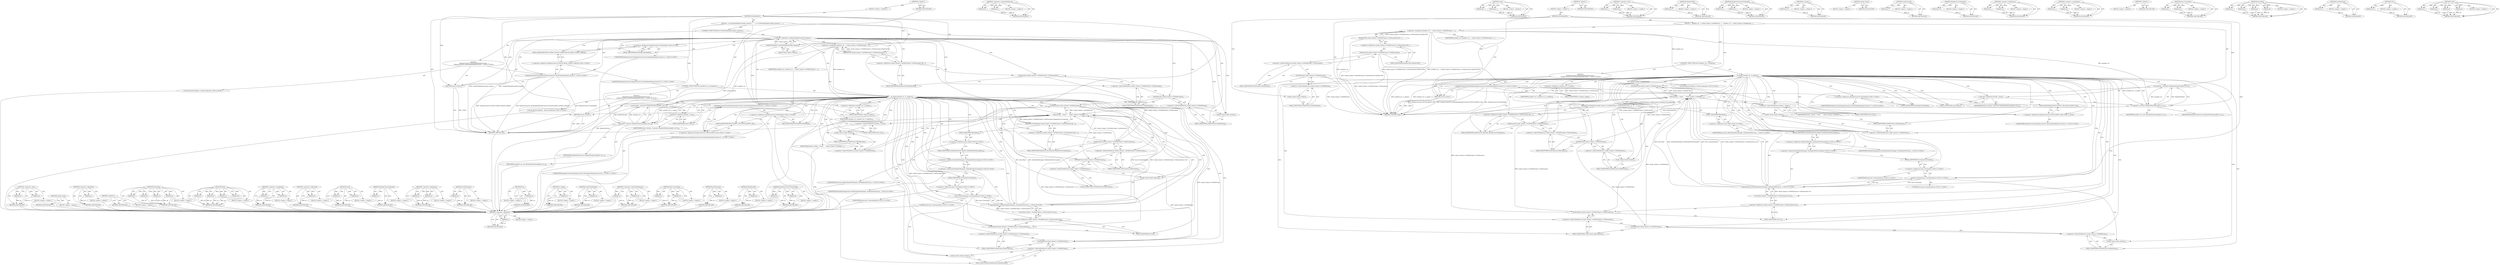 digraph "reset" {
vulnerable_173 [label=<(METHOD,&lt;operator&gt;.addressOf)>];
vulnerable_174 [label=<(PARAM,p1)>];
vulnerable_175 [label=<(BLOCK,&lt;empty&gt;,&lt;empty&gt;)>];
vulnerable_176 [label=<(METHOD_RETURN,ANY)>];
vulnerable_124 [label=<(METHOD,&lt;operator&gt;.indirectFieldAccess)>];
vulnerable_125 [label=<(PARAM,p1)>];
vulnerable_126 [label=<(PARAM,p2)>];
vulnerable_127 [label=<(BLOCK,&lt;empty&gt;,&lt;empty&gt;)>];
vulnerable_128 [label=<(METHOD_RETURN,ANY)>];
vulnerable_145 [label=<(METHOD,reset)>];
vulnerable_146 [label=<(PARAM,p1)>];
vulnerable_147 [label=<(PARAM,p2)>];
vulnerable_148 [label=<(BLOCK,&lt;empty&gt;,&lt;empty&gt;)>];
vulnerable_149 [label=<(METHOD_RETURN,ANY)>];
vulnerable_6 [label=<(METHOD,&lt;global&gt;)<SUB>1</SUB>>];
vulnerable_7 [label=<(BLOCK,&lt;empty&gt;,&lt;empty&gt;)<SUB>1</SUB>>];
vulnerable_8 [label=<(METHOD,FetchManifest)<SUB>1</SUB>>];
vulnerable_9 [label=<(BLOCK,{
   manifest_url_ = render_frame()-&gt;GetWebFram...,{
   manifest_url_ = render_frame()-&gt;GetWebFram...)<SUB>1</SUB>>];
vulnerable_10 [label=<(&lt;operator&gt;.assignment,manifest_url_ = render_frame()-&gt;GetWebFrame()-&gt;...)<SUB>2</SUB>>];
vulnerable_11 [label=<(IDENTIFIER,manifest_url_,manifest_url_ = render_frame()-&gt;GetWebFrame()-&gt;...)<SUB>2</SUB>>];
vulnerable_12 [label=<(ManifestURL,render_frame()-&gt;GetWebFrame()-&gt;GetDocument().Ma...)<SUB>2</SUB>>];
vulnerable_13 [label=<(&lt;operator&gt;.fieldAccess,render_frame()-&gt;GetWebFrame()-&gt;GetDocument().Ma...)<SUB>2</SUB>>];
vulnerable_14 [label=<(GetDocument,render_frame()-&gt;GetWebFrame()-&gt;GetDocument())<SUB>2</SUB>>];
vulnerable_15 [label=<(&lt;operator&gt;.indirectFieldAccess,render_frame()-&gt;GetWebFrame()-&gt;GetDocument)<SUB>2</SUB>>];
vulnerable_16 [label=<(GetWebFrame,render_frame()-&gt;GetWebFrame())<SUB>2</SUB>>];
vulnerable_17 [label=<(&lt;operator&gt;.indirectFieldAccess,render_frame()-&gt;GetWebFrame)<SUB>2</SUB>>];
vulnerable_18 [label=<(render_frame,render_frame())<SUB>2</SUB>>];
vulnerable_19 [label=<(FIELD_IDENTIFIER,GetWebFrame,GetWebFrame)<SUB>2</SUB>>];
vulnerable_20 [label=<(FIELD_IDENTIFIER,GetDocument,GetDocument)<SUB>2</SUB>>];
vulnerable_21 [label=<(FIELD_IDENTIFIER,ManifestURL,ManifestURL)<SUB>2</SUB>>];
vulnerable_22 [label=<(CONTROL_STRUCTURE,IF,if (manifest_url_.is_empty()))<SUB>4</SUB>>];
vulnerable_23 [label=<(is_empty,manifest_url_.is_empty())<SUB>4</SUB>>];
vulnerable_24 [label=<(&lt;operator&gt;.fieldAccess,manifest_url_.is_empty)<SUB>4</SUB>>];
vulnerable_25 [label=<(IDENTIFIER,manifest_url_,manifest_url_.is_empty())<SUB>4</SUB>>];
vulnerable_26 [label=<(FIELD_IDENTIFIER,is_empty,is_empty)<SUB>4</SUB>>];
vulnerable_27 [label="<(BLOCK,{
    ManifestUmaUtil::FetchFailed(ManifestUmaU...,{
    ManifestUmaUtil::FetchFailed(ManifestUmaU...)<SUB>4</SUB>>"];
vulnerable_28 [label="<(ManifestUmaUtil.FetchFailed,ManifestUmaUtil::FetchFailed(ManifestUmaUtil::F...)<SUB>5</SUB>>"];
vulnerable_29 [label="<(&lt;operator&gt;.fieldAccess,ManifestUmaUtil::FetchFailed)<SUB>5</SUB>>"];
vulnerable_30 [label="<(IDENTIFIER,ManifestUmaUtil,ManifestUmaUtil::FetchFailed(ManifestUmaUtil::F...)<SUB>5</SUB>>"];
vulnerable_31 [label=<(FIELD_IDENTIFIER,FetchFailed,FetchFailed)<SUB>5</SUB>>];
vulnerable_32 [label="<(&lt;operator&gt;.fieldAccess,ManifestUmaUtil::FETCH_EMPTY_URL)<SUB>5</SUB>>"];
vulnerable_33 [label="<(IDENTIFIER,ManifestUmaUtil,ManifestUmaUtil::FetchFailed(ManifestUmaUtil::F...)<SUB>5</SUB>>"];
vulnerable_34 [label=<(FIELD_IDENTIFIER,FETCH_EMPTY_URL,FETCH_EMPTY_URL)<SUB>5</SUB>>];
vulnerable_35 [label="<(LOCAL,ResolveCallbacks : ResolveCallbacks)<SUB>6</SUB>>"];
vulnerable_36 [label=<(RETURN,return;,return;)<SUB>7</SUB>>];
vulnerable_37 [label=<(reset,fetcher_.reset(new ManifestFetcher(manifest_url_)))<SUB>10</SUB>>];
vulnerable_38 [label=<(&lt;operator&gt;.fieldAccess,fetcher_.reset)<SUB>10</SUB>>];
vulnerable_39 [label=<(IDENTIFIER,fetcher_,fetcher_.reset(new ManifestFetcher(manifest_url_)))<SUB>10</SUB>>];
vulnerable_40 [label=<(FIELD_IDENTIFIER,reset,reset)<SUB>10</SUB>>];
vulnerable_41 [label=<(&lt;operator&gt;.new,new ManifestFetcher(manifest_url_))<SUB>10</SUB>>];
vulnerable_42 [label=<(IDENTIFIER,ManifestFetcher,new ManifestFetcher(manifest_url_))<SUB>10</SUB>>];
vulnerable_43 [label=<(IDENTIFIER,manifest_url_,new ManifestFetcher(manifest_url_))<SUB>10</SUB>>];
vulnerable_44 [label=<(Start,fetcher_-&gt;Start(
      render_frame()-&gt;GetWebFr...)<SUB>11</SUB>>];
vulnerable_45 [label=<(&lt;operator&gt;.indirectFieldAccess,fetcher_-&gt;Start)<SUB>11</SUB>>];
vulnerable_46 [label=<(IDENTIFIER,fetcher_,fetcher_-&gt;Start(
      render_frame()-&gt;GetWebFr...)<SUB>11</SUB>>];
vulnerable_47 [label=<(FIELD_IDENTIFIER,Start,Start)<SUB>11</SUB>>];
vulnerable_48 [label=<(GetWebFrame,render_frame()-&gt;GetWebFrame())<SUB>12</SUB>>];
vulnerable_49 [label=<(&lt;operator&gt;.indirectFieldAccess,render_frame()-&gt;GetWebFrame)<SUB>12</SUB>>];
vulnerable_50 [label=<(render_frame,render_frame())<SUB>12</SUB>>];
vulnerable_51 [label=<(FIELD_IDENTIFIER,GetWebFrame,GetWebFrame)<SUB>12</SUB>>];
vulnerable_52 [label=<(ManifestUseCredentials,render_frame()-&gt;GetWebFrame()-&gt;GetDocument().Ma...)<SUB>13</SUB>>];
vulnerable_53 [label=<(&lt;operator&gt;.fieldAccess,render_frame()-&gt;GetWebFrame()-&gt;GetDocument().Ma...)<SUB>13</SUB>>];
vulnerable_54 [label=<(GetDocument,render_frame()-&gt;GetWebFrame()-&gt;GetDocument())<SUB>13</SUB>>];
vulnerable_55 [label=<(&lt;operator&gt;.indirectFieldAccess,render_frame()-&gt;GetWebFrame()-&gt;GetDocument)<SUB>13</SUB>>];
vulnerable_56 [label=<(GetWebFrame,render_frame()-&gt;GetWebFrame())<SUB>13</SUB>>];
vulnerable_57 [label=<(&lt;operator&gt;.indirectFieldAccess,render_frame()-&gt;GetWebFrame)<SUB>13</SUB>>];
vulnerable_58 [label=<(render_frame,render_frame())<SUB>13</SUB>>];
vulnerable_59 [label=<(FIELD_IDENTIFIER,GetWebFrame,GetWebFrame)<SUB>13</SUB>>];
vulnerable_60 [label=<(FIELD_IDENTIFIER,GetDocument,GetDocument)<SUB>13</SUB>>];
vulnerable_61 [label=<(FIELD_IDENTIFIER,ManifestUseCredentials,ManifestUseCredentials)<SUB>13</SUB>>];
vulnerable_62 [label="<(base.Bind,base::Bind(&amp;ManifestManager::OnManifestFetchCom...)<SUB>14</SUB>>"];
vulnerable_63 [label="<(&lt;operator&gt;.fieldAccess,base::Bind)<SUB>14</SUB>>"];
vulnerable_64 [label="<(IDENTIFIER,base,base::Bind(&amp;ManifestManager::OnManifestFetchCom...)<SUB>14</SUB>>"];
vulnerable_65 [label=<(FIELD_IDENTIFIER,Bind,Bind)<SUB>14</SUB>>];
vulnerable_66 [label="<(&lt;operator&gt;.addressOf,&amp;ManifestManager::OnManifestFetchComplete)<SUB>14</SUB>>"];
vulnerable_67 [label="<(&lt;operator&gt;.fieldAccess,ManifestManager::OnManifestFetchComplete)<SUB>14</SUB>>"];
vulnerable_68 [label="<(IDENTIFIER,ManifestManager,base::Bind(&amp;ManifestManager::OnManifestFetchCom...)<SUB>14</SUB>>"];
vulnerable_69 [label=<(FIELD_IDENTIFIER,OnManifestFetchComplete,OnManifestFetchComplete)<SUB>14</SUB>>];
vulnerable_70 [label="<(base.Unretained,base::Unretained(this))<SUB>15</SUB>>"];
vulnerable_71 [label="<(&lt;operator&gt;.fieldAccess,base::Unretained)<SUB>15</SUB>>"];
vulnerable_72 [label="<(IDENTIFIER,base,base::Unretained(this))<SUB>15</SUB>>"];
vulnerable_73 [label=<(FIELD_IDENTIFIER,Unretained,Unretained)<SUB>15</SUB>>];
vulnerable_74 [label="<(LITERAL,this,base::Unretained(this))<SUB>15</SUB>>"];
vulnerable_75 [label=<(Url,render_frame()-&gt;GetWebFrame()-&gt;GetDocument().Url())<SUB>16</SUB>>];
vulnerable_76 [label=<(&lt;operator&gt;.fieldAccess,render_frame()-&gt;GetWebFrame()-&gt;GetDocument().Url)<SUB>16</SUB>>];
vulnerable_77 [label=<(GetDocument,render_frame()-&gt;GetWebFrame()-&gt;GetDocument())<SUB>16</SUB>>];
vulnerable_78 [label=<(&lt;operator&gt;.indirectFieldAccess,render_frame()-&gt;GetWebFrame()-&gt;GetDocument)<SUB>16</SUB>>];
vulnerable_79 [label=<(GetWebFrame,render_frame()-&gt;GetWebFrame())<SUB>16</SUB>>];
vulnerable_80 [label=<(&lt;operator&gt;.indirectFieldAccess,render_frame()-&gt;GetWebFrame)<SUB>16</SUB>>];
vulnerable_81 [label=<(render_frame,render_frame())<SUB>16</SUB>>];
vulnerable_82 [label=<(FIELD_IDENTIFIER,GetWebFrame,GetWebFrame)<SUB>16</SUB>>];
vulnerable_83 [label=<(FIELD_IDENTIFIER,GetDocument,GetDocument)<SUB>16</SUB>>];
vulnerable_84 [label=<(FIELD_IDENTIFIER,Url,Url)<SUB>16</SUB>>];
vulnerable_85 [label=<(METHOD_RETURN,void)<SUB>1</SUB>>];
vulnerable_87 [label=<(METHOD_RETURN,ANY)<SUB>1</SUB>>];
vulnerable_150 [label=<(METHOD,&lt;operator&gt;.new)>];
vulnerable_151 [label=<(PARAM,p1)>];
vulnerable_152 [label=<(PARAM,p2)>];
vulnerable_153 [label=<(BLOCK,&lt;empty&gt;,&lt;empty&gt;)>];
vulnerable_154 [label=<(METHOD_RETURN,ANY)>];
vulnerable_111 [label=<(METHOD,ManifestURL)>];
vulnerable_112 [label=<(PARAM,p1)>];
vulnerable_113 [label=<(BLOCK,&lt;empty&gt;,&lt;empty&gt;)>];
vulnerable_114 [label=<(METHOD_RETURN,ANY)>];
vulnerable_140 [label=<(METHOD,ManifestUmaUtil.FetchFailed)>];
vulnerable_141 [label=<(PARAM,p1)>];
vulnerable_142 [label=<(PARAM,p2)>];
vulnerable_143 [label=<(BLOCK,&lt;empty&gt;,&lt;empty&gt;)>];
vulnerable_144 [label=<(METHOD_RETURN,ANY)>];
vulnerable_136 [label=<(METHOD,is_empty)>];
vulnerable_137 [label=<(PARAM,p1)>];
vulnerable_138 [label=<(BLOCK,&lt;empty&gt;,&lt;empty&gt;)>];
vulnerable_139 [label=<(METHOD_RETURN,ANY)>];
vulnerable_133 [label=<(METHOD,render_frame)>];
vulnerable_134 [label=<(BLOCK,&lt;empty&gt;,&lt;empty&gt;)>];
vulnerable_135 [label=<(METHOD_RETURN,ANY)>];
vulnerable_120 [label=<(METHOD,GetDocument)>];
vulnerable_121 [label=<(PARAM,p1)>];
vulnerable_122 [label=<(BLOCK,&lt;empty&gt;,&lt;empty&gt;)>];
vulnerable_123 [label=<(METHOD_RETURN,ANY)>];
vulnerable_162 [label=<(METHOD,ManifestUseCredentials)>];
vulnerable_163 [label=<(PARAM,p1)>];
vulnerable_164 [label=<(BLOCK,&lt;empty&gt;,&lt;empty&gt;)>];
vulnerable_165 [label=<(METHOD_RETURN,ANY)>];
vulnerable_115 [label=<(METHOD,&lt;operator&gt;.fieldAccess)>];
vulnerable_116 [label=<(PARAM,p1)>];
vulnerable_117 [label=<(PARAM,p2)>];
vulnerable_118 [label=<(BLOCK,&lt;empty&gt;,&lt;empty&gt;)>];
vulnerable_119 [label=<(METHOD_RETURN,ANY)>];
vulnerable_106 [label=<(METHOD,&lt;operator&gt;.assignment)>];
vulnerable_107 [label=<(PARAM,p1)>];
vulnerable_108 [label=<(PARAM,p2)>];
vulnerable_109 [label=<(BLOCK,&lt;empty&gt;,&lt;empty&gt;)>];
vulnerable_110 [label=<(METHOD_RETURN,ANY)>];
vulnerable_100 [label=<(METHOD,&lt;global&gt;)<SUB>1</SUB>>];
vulnerable_101 [label=<(BLOCK,&lt;empty&gt;,&lt;empty&gt;)>];
vulnerable_102 [label=<(METHOD_RETURN,ANY)>];
vulnerable_177 [label=<(METHOD,base.Unretained)>];
vulnerable_178 [label=<(PARAM,p1)>];
vulnerable_179 [label=<(PARAM,p2)>];
vulnerable_180 [label=<(BLOCK,&lt;empty&gt;,&lt;empty&gt;)>];
vulnerable_181 [label=<(METHOD_RETURN,ANY)>];
vulnerable_166 [label=<(METHOD,base.Bind)>];
vulnerable_167 [label=<(PARAM,p1)>];
vulnerable_168 [label=<(PARAM,p2)>];
vulnerable_169 [label=<(PARAM,p3)>];
vulnerable_170 [label=<(PARAM,p4)>];
vulnerable_171 [label=<(BLOCK,&lt;empty&gt;,&lt;empty&gt;)>];
vulnerable_172 [label=<(METHOD_RETURN,ANY)>];
vulnerable_129 [label=<(METHOD,GetWebFrame)>];
vulnerable_130 [label=<(PARAM,p1)>];
vulnerable_131 [label=<(BLOCK,&lt;empty&gt;,&lt;empty&gt;)>];
vulnerable_132 [label=<(METHOD_RETURN,ANY)>];
vulnerable_182 [label=<(METHOD,Url)>];
vulnerable_183 [label=<(PARAM,p1)>];
vulnerable_184 [label=<(BLOCK,&lt;empty&gt;,&lt;empty&gt;)>];
vulnerable_185 [label=<(METHOD_RETURN,ANY)>];
vulnerable_155 [label=<(METHOD,Start)>];
vulnerable_156 [label=<(PARAM,p1)>];
vulnerable_157 [label=<(PARAM,p2)>];
vulnerable_158 [label=<(PARAM,p3)>];
vulnerable_159 [label=<(PARAM,p4)>];
vulnerable_160 [label=<(BLOCK,&lt;empty&gt;,&lt;empty&gt;)>];
vulnerable_161 [label=<(METHOD_RETURN,ANY)>];
fixed_204 [label=<(METHOD,Url)>];
fixed_205 [label=<(PARAM,p1)>];
fixed_206 [label=<(BLOCK,&lt;empty&gt;,&lt;empty&gt;)>];
fixed_207 [label=<(METHOD_RETURN,ANY)>];
fixed_184 [label=<(METHOD,ManifestUseCredentials)>];
fixed_185 [label=<(PARAM,p1)>];
fixed_186 [label=<(BLOCK,&lt;empty&gt;,&lt;empty&gt;)>];
fixed_187 [label=<(METHOD_RETURN,ANY)>];
fixed_136 [label=<(METHOD,&lt;operator&gt;.fieldAccess)>];
fixed_137 [label=<(PARAM,p1)>];
fixed_138 [label=<(PARAM,p2)>];
fixed_139 [label=<(BLOCK,&lt;empty&gt;,&lt;empty&gt;)>];
fixed_140 [label=<(METHOD_RETURN,ANY)>];
fixed_159 [label=<(METHOD,GetWebFrame)>];
fixed_160 [label=<(PARAM,p1)>];
fixed_161 [label=<(BLOCK,&lt;empty&gt;,&lt;empty&gt;)>];
fixed_162 [label=<(METHOD_RETURN,ANY)>];
fixed_6 [label=<(METHOD,&lt;global&gt;)<SUB>1</SUB>>];
fixed_7 [label=<(BLOCK,&lt;empty&gt;,&lt;empty&gt;)<SUB>1</SUB>>];
fixed_8 [label=<(METHOD,FetchManifest)<SUB>1</SUB>>];
fixed_9 [label=<(BLOCK,{
  if (!CanFetchManifest(render_frame())) {
  ...,{
  if (!CanFetchManifest(render_frame())) {
  ...)<SUB>1</SUB>>];
fixed_10 [label=<(CONTROL_STRUCTURE,IF,if (!CanFetchManifest(render_frame())))<SUB>2</SUB>>];
fixed_11 [label=<(&lt;operator&gt;.logicalNot,!CanFetchManifest(render_frame()))<SUB>2</SUB>>];
fixed_12 [label=<(CanFetchManifest,CanFetchManifest(render_frame()))<SUB>2</SUB>>];
fixed_13 [label=<(render_frame,render_frame())<SUB>2</SUB>>];
fixed_14 [label="<(BLOCK,{
    ManifestUmaUtil::FetchFailed(ManifestUmaU...,{
    ManifestUmaUtil::FetchFailed(ManifestUmaU...)<SUB>2</SUB>>"];
fixed_15 [label="<(ManifestUmaUtil.FetchFailed,ManifestUmaUtil::FetchFailed(ManifestUmaUtil::F...)<SUB>3</SUB>>"];
fixed_16 [label="<(&lt;operator&gt;.fieldAccess,ManifestUmaUtil::FetchFailed)<SUB>3</SUB>>"];
fixed_17 [label="<(IDENTIFIER,ManifestUmaUtil,ManifestUmaUtil::FetchFailed(ManifestUmaUtil::F...)<SUB>3</SUB>>"];
fixed_18 [label=<(FIELD_IDENTIFIER,FetchFailed,FetchFailed)<SUB>3</SUB>>];
fixed_19 [label="<(&lt;operator&gt;.fieldAccess,ManifestUmaUtil::FETCH_FROM_UNIQUE_ORIGIN)<SUB>3</SUB>>"];
fixed_20 [label="<(IDENTIFIER,ManifestUmaUtil,ManifestUmaUtil::FetchFailed(ManifestUmaUtil::F...)<SUB>3</SUB>>"];
fixed_21 [label=<(FIELD_IDENTIFIER,FETCH_FROM_UNIQUE_ORIGIN,FETCH_FROM_UNIQUE_ORIGIN)<SUB>3</SUB>>];
fixed_22 [label="<(LOCAL,ResolveCallbacks : ResolveCallbacks)<SUB>4</SUB>>"];
fixed_23 [label=<(RETURN,return;,return;)<SUB>5</SUB>>];
fixed_24 [label=<(&lt;operator&gt;.assignment,manifest_url_ = render_frame()-&gt;GetWebFrame()-&gt;...)<SUB>8</SUB>>];
fixed_25 [label=<(IDENTIFIER,manifest_url_,manifest_url_ = render_frame()-&gt;GetWebFrame()-&gt;...)<SUB>8</SUB>>];
fixed_26 [label=<(ManifestURL,render_frame()-&gt;GetWebFrame()-&gt;GetDocument().Ma...)<SUB>8</SUB>>];
fixed_27 [label=<(&lt;operator&gt;.fieldAccess,render_frame()-&gt;GetWebFrame()-&gt;GetDocument().Ma...)<SUB>8</SUB>>];
fixed_28 [label=<(GetDocument,render_frame()-&gt;GetWebFrame()-&gt;GetDocument())<SUB>8</SUB>>];
fixed_29 [label=<(&lt;operator&gt;.indirectFieldAccess,render_frame()-&gt;GetWebFrame()-&gt;GetDocument)<SUB>8</SUB>>];
fixed_30 [label=<(GetWebFrame,render_frame()-&gt;GetWebFrame())<SUB>8</SUB>>];
fixed_31 [label=<(&lt;operator&gt;.indirectFieldAccess,render_frame()-&gt;GetWebFrame)<SUB>8</SUB>>];
fixed_32 [label=<(render_frame,render_frame())<SUB>8</SUB>>];
fixed_33 [label=<(FIELD_IDENTIFIER,GetWebFrame,GetWebFrame)<SUB>8</SUB>>];
fixed_34 [label=<(FIELD_IDENTIFIER,GetDocument,GetDocument)<SUB>8</SUB>>];
fixed_35 [label=<(FIELD_IDENTIFIER,ManifestURL,ManifestURL)<SUB>8</SUB>>];
fixed_36 [label=<(CONTROL_STRUCTURE,IF,if (manifest_url_.is_empty()))<SUB>10</SUB>>];
fixed_37 [label=<(is_empty,manifest_url_.is_empty())<SUB>10</SUB>>];
fixed_38 [label=<(&lt;operator&gt;.fieldAccess,manifest_url_.is_empty)<SUB>10</SUB>>];
fixed_39 [label=<(IDENTIFIER,manifest_url_,manifest_url_.is_empty())<SUB>10</SUB>>];
fixed_40 [label=<(FIELD_IDENTIFIER,is_empty,is_empty)<SUB>10</SUB>>];
fixed_41 [label="<(BLOCK,{
    ManifestUmaUtil::FetchFailed(ManifestUmaU...,{
    ManifestUmaUtil::FetchFailed(ManifestUmaU...)<SUB>10</SUB>>"];
fixed_42 [label="<(ManifestUmaUtil.FetchFailed,ManifestUmaUtil::FetchFailed(ManifestUmaUtil::F...)<SUB>11</SUB>>"];
fixed_43 [label="<(&lt;operator&gt;.fieldAccess,ManifestUmaUtil::FetchFailed)<SUB>11</SUB>>"];
fixed_44 [label="<(IDENTIFIER,ManifestUmaUtil,ManifestUmaUtil::FetchFailed(ManifestUmaUtil::F...)<SUB>11</SUB>>"];
fixed_45 [label=<(FIELD_IDENTIFIER,FetchFailed,FetchFailed)<SUB>11</SUB>>];
fixed_46 [label="<(&lt;operator&gt;.fieldAccess,ManifestUmaUtil::FETCH_EMPTY_URL)<SUB>11</SUB>>"];
fixed_47 [label="<(IDENTIFIER,ManifestUmaUtil,ManifestUmaUtil::FetchFailed(ManifestUmaUtil::F...)<SUB>11</SUB>>"];
fixed_48 [label=<(FIELD_IDENTIFIER,FETCH_EMPTY_URL,FETCH_EMPTY_URL)<SUB>11</SUB>>];
fixed_49 [label="<(LOCAL,ResolveCallbacks : ResolveCallbacks)<SUB>12</SUB>>"];
fixed_50 [label=<(RETURN,return;,return;)<SUB>13</SUB>>];
fixed_51 [label=<(reset,fetcher_.reset(new ManifestFetcher(manifest_url_)))<SUB>16</SUB>>];
fixed_52 [label=<(&lt;operator&gt;.fieldAccess,fetcher_.reset)<SUB>16</SUB>>];
fixed_53 [label=<(IDENTIFIER,fetcher_,fetcher_.reset(new ManifestFetcher(manifest_url_)))<SUB>16</SUB>>];
fixed_54 [label=<(FIELD_IDENTIFIER,reset,reset)<SUB>16</SUB>>];
fixed_55 [label=<(&lt;operator&gt;.new,new ManifestFetcher(manifest_url_))<SUB>16</SUB>>];
fixed_56 [label=<(IDENTIFIER,ManifestFetcher,new ManifestFetcher(manifest_url_))<SUB>16</SUB>>];
fixed_57 [label=<(IDENTIFIER,manifest_url_,new ManifestFetcher(manifest_url_))<SUB>16</SUB>>];
fixed_58 [label=<(Start,fetcher_-&gt;Start(
      render_frame()-&gt;GetWebFr...)<SUB>17</SUB>>];
fixed_59 [label=<(&lt;operator&gt;.indirectFieldAccess,fetcher_-&gt;Start)<SUB>17</SUB>>];
fixed_60 [label=<(IDENTIFIER,fetcher_,fetcher_-&gt;Start(
      render_frame()-&gt;GetWebFr...)<SUB>17</SUB>>];
fixed_61 [label=<(FIELD_IDENTIFIER,Start,Start)<SUB>17</SUB>>];
fixed_62 [label=<(GetWebFrame,render_frame()-&gt;GetWebFrame())<SUB>18</SUB>>];
fixed_63 [label=<(&lt;operator&gt;.indirectFieldAccess,render_frame()-&gt;GetWebFrame)<SUB>18</SUB>>];
fixed_64 [label=<(render_frame,render_frame())<SUB>18</SUB>>];
fixed_65 [label=<(FIELD_IDENTIFIER,GetWebFrame,GetWebFrame)<SUB>18</SUB>>];
fixed_66 [label=<(ManifestUseCredentials,render_frame()-&gt;GetWebFrame()-&gt;GetDocument().Ma...)<SUB>19</SUB>>];
fixed_67 [label=<(&lt;operator&gt;.fieldAccess,render_frame()-&gt;GetWebFrame()-&gt;GetDocument().Ma...)<SUB>19</SUB>>];
fixed_68 [label=<(GetDocument,render_frame()-&gt;GetWebFrame()-&gt;GetDocument())<SUB>19</SUB>>];
fixed_69 [label=<(&lt;operator&gt;.indirectFieldAccess,render_frame()-&gt;GetWebFrame()-&gt;GetDocument)<SUB>19</SUB>>];
fixed_70 [label=<(GetWebFrame,render_frame()-&gt;GetWebFrame())<SUB>19</SUB>>];
fixed_71 [label=<(&lt;operator&gt;.indirectFieldAccess,render_frame()-&gt;GetWebFrame)<SUB>19</SUB>>];
fixed_72 [label=<(render_frame,render_frame())<SUB>19</SUB>>];
fixed_73 [label=<(FIELD_IDENTIFIER,GetWebFrame,GetWebFrame)<SUB>19</SUB>>];
fixed_74 [label=<(FIELD_IDENTIFIER,GetDocument,GetDocument)<SUB>19</SUB>>];
fixed_75 [label=<(FIELD_IDENTIFIER,ManifestUseCredentials,ManifestUseCredentials)<SUB>19</SUB>>];
fixed_76 [label="<(base.Bind,base::Bind(&amp;ManifestManager::OnManifestFetchCom...)<SUB>20</SUB>>"];
fixed_77 [label="<(&lt;operator&gt;.fieldAccess,base::Bind)<SUB>20</SUB>>"];
fixed_78 [label="<(IDENTIFIER,base,base::Bind(&amp;ManifestManager::OnManifestFetchCom...)<SUB>20</SUB>>"];
fixed_79 [label=<(FIELD_IDENTIFIER,Bind,Bind)<SUB>20</SUB>>];
fixed_80 [label="<(&lt;operator&gt;.addressOf,&amp;ManifestManager::OnManifestFetchComplete)<SUB>20</SUB>>"];
fixed_81 [label="<(&lt;operator&gt;.fieldAccess,ManifestManager::OnManifestFetchComplete)<SUB>20</SUB>>"];
fixed_82 [label="<(IDENTIFIER,ManifestManager,base::Bind(&amp;ManifestManager::OnManifestFetchCom...)<SUB>20</SUB>>"];
fixed_83 [label=<(FIELD_IDENTIFIER,OnManifestFetchComplete,OnManifestFetchComplete)<SUB>20</SUB>>];
fixed_84 [label="<(base.Unretained,base::Unretained(this))<SUB>21</SUB>>"];
fixed_85 [label="<(&lt;operator&gt;.fieldAccess,base::Unretained)<SUB>21</SUB>>"];
fixed_86 [label="<(IDENTIFIER,base,base::Unretained(this))<SUB>21</SUB>>"];
fixed_87 [label=<(FIELD_IDENTIFIER,Unretained,Unretained)<SUB>21</SUB>>];
fixed_88 [label="<(LITERAL,this,base::Unretained(this))<SUB>21</SUB>>"];
fixed_89 [label=<(Url,render_frame()-&gt;GetWebFrame()-&gt;GetDocument().Url())<SUB>22</SUB>>];
fixed_90 [label=<(&lt;operator&gt;.fieldAccess,render_frame()-&gt;GetWebFrame()-&gt;GetDocument().Url)<SUB>22</SUB>>];
fixed_91 [label=<(GetDocument,render_frame()-&gt;GetWebFrame()-&gt;GetDocument())<SUB>22</SUB>>];
fixed_92 [label=<(&lt;operator&gt;.indirectFieldAccess,render_frame()-&gt;GetWebFrame()-&gt;GetDocument)<SUB>22</SUB>>];
fixed_93 [label=<(GetWebFrame,render_frame()-&gt;GetWebFrame())<SUB>22</SUB>>];
fixed_94 [label=<(&lt;operator&gt;.indirectFieldAccess,render_frame()-&gt;GetWebFrame)<SUB>22</SUB>>];
fixed_95 [label=<(render_frame,render_frame())<SUB>22</SUB>>];
fixed_96 [label=<(FIELD_IDENTIFIER,GetWebFrame,GetWebFrame)<SUB>22</SUB>>];
fixed_97 [label=<(FIELD_IDENTIFIER,GetDocument,GetDocument)<SUB>22</SUB>>];
fixed_98 [label=<(FIELD_IDENTIFIER,Url,Url)<SUB>22</SUB>>];
fixed_99 [label=<(METHOD_RETURN,void)<SUB>1</SUB>>];
fixed_101 [label=<(METHOD_RETURN,ANY)<SUB>1</SUB>>];
fixed_163 [label=<(METHOD,is_empty)>];
fixed_164 [label=<(PARAM,p1)>];
fixed_165 [label=<(BLOCK,&lt;empty&gt;,&lt;empty&gt;)>];
fixed_166 [label=<(METHOD_RETURN,ANY)>];
fixed_124 [label=<(METHOD,CanFetchManifest)>];
fixed_125 [label=<(PARAM,p1)>];
fixed_126 [label=<(BLOCK,&lt;empty&gt;,&lt;empty&gt;)>];
fixed_127 [label=<(METHOD_RETURN,ANY)>];
fixed_154 [label=<(METHOD,&lt;operator&gt;.indirectFieldAccess)>];
fixed_155 [label=<(PARAM,p1)>];
fixed_156 [label=<(PARAM,p2)>];
fixed_157 [label=<(BLOCK,&lt;empty&gt;,&lt;empty&gt;)>];
fixed_158 [label=<(METHOD_RETURN,ANY)>];
fixed_199 [label=<(METHOD,base.Unretained)>];
fixed_200 [label=<(PARAM,p1)>];
fixed_201 [label=<(PARAM,p2)>];
fixed_202 [label=<(BLOCK,&lt;empty&gt;,&lt;empty&gt;)>];
fixed_203 [label=<(METHOD_RETURN,ANY)>];
fixed_150 [label=<(METHOD,GetDocument)>];
fixed_151 [label=<(PARAM,p1)>];
fixed_152 [label=<(BLOCK,&lt;empty&gt;,&lt;empty&gt;)>];
fixed_153 [label=<(METHOD_RETURN,ANY)>];
fixed_146 [label=<(METHOD,ManifestURL)>];
fixed_147 [label=<(PARAM,p1)>];
fixed_148 [label=<(BLOCK,&lt;empty&gt;,&lt;empty&gt;)>];
fixed_149 [label=<(METHOD_RETURN,ANY)>];
fixed_131 [label=<(METHOD,ManifestUmaUtil.FetchFailed)>];
fixed_132 [label=<(PARAM,p1)>];
fixed_133 [label=<(PARAM,p2)>];
fixed_134 [label=<(BLOCK,&lt;empty&gt;,&lt;empty&gt;)>];
fixed_135 [label=<(METHOD_RETURN,ANY)>];
fixed_172 [label=<(METHOD,&lt;operator&gt;.new)>];
fixed_173 [label=<(PARAM,p1)>];
fixed_174 [label=<(PARAM,p2)>];
fixed_175 [label=<(BLOCK,&lt;empty&gt;,&lt;empty&gt;)>];
fixed_176 [label=<(METHOD_RETURN,ANY)>];
fixed_128 [label=<(METHOD,render_frame)>];
fixed_129 [label=<(BLOCK,&lt;empty&gt;,&lt;empty&gt;)>];
fixed_130 [label=<(METHOD_RETURN,ANY)>];
fixed_120 [label=<(METHOD,&lt;operator&gt;.logicalNot)>];
fixed_121 [label=<(PARAM,p1)>];
fixed_122 [label=<(BLOCK,&lt;empty&gt;,&lt;empty&gt;)>];
fixed_123 [label=<(METHOD_RETURN,ANY)>];
fixed_114 [label=<(METHOD,&lt;global&gt;)<SUB>1</SUB>>];
fixed_115 [label=<(BLOCK,&lt;empty&gt;,&lt;empty&gt;)>];
fixed_116 [label=<(METHOD_RETURN,ANY)>];
fixed_188 [label=<(METHOD,base.Bind)>];
fixed_189 [label=<(PARAM,p1)>];
fixed_190 [label=<(PARAM,p2)>];
fixed_191 [label=<(PARAM,p3)>];
fixed_192 [label=<(PARAM,p4)>];
fixed_193 [label=<(BLOCK,&lt;empty&gt;,&lt;empty&gt;)>];
fixed_194 [label=<(METHOD_RETURN,ANY)>];
fixed_177 [label=<(METHOD,Start)>];
fixed_178 [label=<(PARAM,p1)>];
fixed_179 [label=<(PARAM,p2)>];
fixed_180 [label=<(PARAM,p3)>];
fixed_181 [label=<(PARAM,p4)>];
fixed_182 [label=<(BLOCK,&lt;empty&gt;,&lt;empty&gt;)>];
fixed_183 [label=<(METHOD_RETURN,ANY)>];
fixed_141 [label=<(METHOD,&lt;operator&gt;.assignment)>];
fixed_142 [label=<(PARAM,p1)>];
fixed_143 [label=<(PARAM,p2)>];
fixed_144 [label=<(BLOCK,&lt;empty&gt;,&lt;empty&gt;)>];
fixed_145 [label=<(METHOD_RETURN,ANY)>];
fixed_195 [label=<(METHOD,&lt;operator&gt;.addressOf)>];
fixed_196 [label=<(PARAM,p1)>];
fixed_197 [label=<(BLOCK,&lt;empty&gt;,&lt;empty&gt;)>];
fixed_198 [label=<(METHOD_RETURN,ANY)>];
fixed_167 [label=<(METHOD,reset)>];
fixed_168 [label=<(PARAM,p1)>];
fixed_169 [label=<(PARAM,p2)>];
fixed_170 [label=<(BLOCK,&lt;empty&gt;,&lt;empty&gt;)>];
fixed_171 [label=<(METHOD_RETURN,ANY)>];
vulnerable_173 -> vulnerable_174  [key=0, label="AST: "];
vulnerable_173 -> vulnerable_174  [key=1, label="DDG: "];
vulnerable_173 -> vulnerable_175  [key=0, label="AST: "];
vulnerable_173 -> vulnerable_176  [key=0, label="AST: "];
vulnerable_173 -> vulnerable_176  [key=1, label="CFG: "];
vulnerable_174 -> vulnerable_176  [key=0, label="DDG: p1"];
vulnerable_124 -> vulnerable_125  [key=0, label="AST: "];
vulnerable_124 -> vulnerable_125  [key=1, label="DDG: "];
vulnerable_124 -> vulnerable_127  [key=0, label="AST: "];
vulnerable_124 -> vulnerable_126  [key=0, label="AST: "];
vulnerable_124 -> vulnerable_126  [key=1, label="DDG: "];
vulnerable_124 -> vulnerable_128  [key=0, label="AST: "];
vulnerable_124 -> vulnerable_128  [key=1, label="CFG: "];
vulnerable_125 -> vulnerable_128  [key=0, label="DDG: p1"];
vulnerable_126 -> vulnerable_128  [key=0, label="DDG: p2"];
vulnerable_145 -> vulnerable_146  [key=0, label="AST: "];
vulnerable_145 -> vulnerable_146  [key=1, label="DDG: "];
vulnerable_145 -> vulnerable_148  [key=0, label="AST: "];
vulnerable_145 -> vulnerable_147  [key=0, label="AST: "];
vulnerable_145 -> vulnerable_147  [key=1, label="DDG: "];
vulnerable_145 -> vulnerable_149  [key=0, label="AST: "];
vulnerable_145 -> vulnerable_149  [key=1, label="CFG: "];
vulnerable_146 -> vulnerable_149  [key=0, label="DDG: p1"];
vulnerable_147 -> vulnerable_149  [key=0, label="DDG: p2"];
vulnerable_6 -> vulnerable_7  [key=0, label="AST: "];
vulnerable_6 -> vulnerable_87  [key=0, label="AST: "];
vulnerable_6 -> vulnerable_87  [key=1, label="CFG: "];
vulnerable_7 -> vulnerable_8  [key=0, label="AST: "];
vulnerable_8 -> vulnerable_9  [key=0, label="AST: "];
vulnerable_8 -> vulnerable_85  [key=0, label="AST: "];
vulnerable_8 -> vulnerable_18  [key=0, label="CFG: "];
vulnerable_8 -> vulnerable_36  [key=0, label="DDG: "];
vulnerable_8 -> vulnerable_41  [key=0, label="DDG: "];
vulnerable_8 -> vulnerable_70  [key=0, label="DDG: "];
vulnerable_9 -> vulnerable_10  [key=0, label="AST: "];
vulnerable_9 -> vulnerable_22  [key=0, label="AST: "];
vulnerable_9 -> vulnerable_37  [key=0, label="AST: "];
vulnerable_9 -> vulnerable_44  [key=0, label="AST: "];
vulnerable_10 -> vulnerable_11  [key=0, label="AST: "];
vulnerable_10 -> vulnerable_12  [key=0, label="AST: "];
vulnerable_10 -> vulnerable_26  [key=0, label="CFG: "];
vulnerable_10 -> vulnerable_85  [key=0, label="DDG: manifest_url_"];
vulnerable_10 -> vulnerable_85  [key=1, label="DDG: render_frame()-&gt;GetWebFrame()-&gt;GetDocument().ManifestURL()"];
vulnerable_10 -> vulnerable_85  [key=2, label="DDG: manifest_url_ = render_frame()-&gt;GetWebFrame()-&gt;GetDocument().ManifestURL()"];
vulnerable_10 -> vulnerable_23  [key=0, label="DDG: manifest_url_"];
vulnerable_10 -> vulnerable_41  [key=0, label="DDG: manifest_url_"];
vulnerable_12 -> vulnerable_13  [key=0, label="AST: "];
vulnerable_12 -> vulnerable_10  [key=0, label="CFG: "];
vulnerable_12 -> vulnerable_10  [key=1, label="DDG: render_frame()-&gt;GetWebFrame()-&gt;GetDocument().ManifestURL"];
vulnerable_12 -> vulnerable_85  [key=0, label="DDG: render_frame()-&gt;GetWebFrame()-&gt;GetDocument().ManifestURL"];
vulnerable_13 -> vulnerable_14  [key=0, label="AST: "];
vulnerable_13 -> vulnerable_21  [key=0, label="AST: "];
vulnerable_13 -> vulnerable_12  [key=0, label="CFG: "];
vulnerable_14 -> vulnerable_15  [key=0, label="AST: "];
vulnerable_14 -> vulnerable_21  [key=0, label="CFG: "];
vulnerable_14 -> vulnerable_85  [key=0, label="DDG: render_frame()-&gt;GetWebFrame()-&gt;GetDocument"];
vulnerable_14 -> vulnerable_54  [key=0, label="DDG: render_frame()-&gt;GetWebFrame()-&gt;GetDocument"];
vulnerable_15 -> vulnerable_16  [key=0, label="AST: "];
vulnerable_15 -> vulnerable_20  [key=0, label="AST: "];
vulnerable_15 -> vulnerable_14  [key=0, label="CFG: "];
vulnerable_16 -> vulnerable_17  [key=0, label="AST: "];
vulnerable_16 -> vulnerable_20  [key=0, label="CFG: "];
vulnerable_16 -> vulnerable_85  [key=0, label="DDG: render_frame()-&gt;GetWebFrame"];
vulnerable_16 -> vulnerable_48  [key=0, label="DDG: render_frame()-&gt;GetWebFrame"];
vulnerable_17 -> vulnerable_18  [key=0, label="AST: "];
vulnerable_17 -> vulnerable_19  [key=0, label="AST: "];
vulnerable_17 -> vulnerable_16  [key=0, label="CFG: "];
vulnerable_18 -> vulnerable_19  [key=0, label="CFG: "];
vulnerable_19 -> vulnerable_17  [key=0, label="CFG: "];
vulnerable_20 -> vulnerable_15  [key=0, label="CFG: "];
vulnerable_21 -> vulnerable_13  [key=0, label="CFG: "];
vulnerable_22 -> vulnerable_23  [key=0, label="AST: "];
vulnerable_22 -> vulnerable_27  [key=0, label="AST: "];
vulnerable_23 -> vulnerable_24  [key=0, label="AST: "];
vulnerable_23 -> vulnerable_31  [key=0, label="CFG: "];
vulnerable_23 -> vulnerable_31  [key=1, label="CDG: "];
vulnerable_23 -> vulnerable_40  [key=0, label="CFG: "];
vulnerable_23 -> vulnerable_40  [key=1, label="CDG: "];
vulnerable_23 -> vulnerable_85  [key=0, label="DDG: manifest_url_.is_empty"];
vulnerable_23 -> vulnerable_85  [key=1, label="DDG: manifest_url_.is_empty()"];
vulnerable_23 -> vulnerable_41  [key=0, label="DDG: manifest_url_.is_empty"];
vulnerable_23 -> vulnerable_41  [key=1, label="CDG: "];
vulnerable_23 -> vulnerable_47  [key=0, label="CDG: "];
vulnerable_23 -> vulnerable_34  [key=0, label="CDG: "];
vulnerable_23 -> vulnerable_48  [key=0, label="CDG: "];
vulnerable_23 -> vulnerable_32  [key=0, label="CDG: "];
vulnerable_23 -> vulnerable_49  [key=0, label="CDG: "];
vulnerable_23 -> vulnerable_60  [key=0, label="CDG: "];
vulnerable_23 -> vulnerable_73  [key=0, label="CDG: "];
vulnerable_23 -> vulnerable_77  [key=0, label="CDG: "];
vulnerable_23 -> vulnerable_51  [key=0, label="CDG: "];
vulnerable_23 -> vulnerable_57  [key=0, label="CDG: "];
vulnerable_23 -> vulnerable_28  [key=0, label="CDG: "];
vulnerable_23 -> vulnerable_66  [key=0, label="CDG: "];
vulnerable_23 -> vulnerable_75  [key=0, label="CDG: "];
vulnerable_23 -> vulnerable_52  [key=0, label="CDG: "];
vulnerable_23 -> vulnerable_37  [key=0, label="CDG: "];
vulnerable_23 -> vulnerable_81  [key=0, label="CDG: "];
vulnerable_23 -> vulnerable_84  [key=0, label="CDG: "];
vulnerable_23 -> vulnerable_38  [key=0, label="CDG: "];
vulnerable_23 -> vulnerable_56  [key=0, label="CDG: "];
vulnerable_23 -> vulnerable_69  [key=0, label="CDG: "];
vulnerable_23 -> vulnerable_67  [key=0, label="CDG: "];
vulnerable_23 -> vulnerable_45  [key=0, label="CDG: "];
vulnerable_23 -> vulnerable_29  [key=0, label="CDG: "];
vulnerable_23 -> vulnerable_76  [key=0, label="CDG: "];
vulnerable_23 -> vulnerable_65  [key=0, label="CDG: "];
vulnerable_23 -> vulnerable_50  [key=0, label="CDG: "];
vulnerable_23 -> vulnerable_59  [key=0, label="CDG: "];
vulnerable_23 -> vulnerable_44  [key=0, label="CDG: "];
vulnerable_23 -> vulnerable_82  [key=0, label="CDG: "];
vulnerable_23 -> vulnerable_54  [key=0, label="CDG: "];
vulnerable_23 -> vulnerable_79  [key=0, label="CDG: "];
vulnerable_23 -> vulnerable_80  [key=0, label="CDG: "];
vulnerable_23 -> vulnerable_58  [key=0, label="CDG: "];
vulnerable_23 -> vulnerable_61  [key=0, label="CDG: "];
vulnerable_23 -> vulnerable_83  [key=0, label="CDG: "];
vulnerable_23 -> vulnerable_71  [key=0, label="CDG: "];
vulnerable_23 -> vulnerable_36  [key=0, label="CDG: "];
vulnerable_23 -> vulnerable_53  [key=0, label="CDG: "];
vulnerable_23 -> vulnerable_70  [key=0, label="CDG: "];
vulnerable_23 -> vulnerable_63  [key=0, label="CDG: "];
vulnerable_23 -> vulnerable_55  [key=0, label="CDG: "];
vulnerable_23 -> vulnerable_78  [key=0, label="CDG: "];
vulnerable_23 -> vulnerable_62  [key=0, label="CDG: "];
vulnerable_24 -> vulnerable_25  [key=0, label="AST: "];
vulnerable_24 -> vulnerable_26  [key=0, label="AST: "];
vulnerable_24 -> vulnerable_23  [key=0, label="CFG: "];
vulnerable_26 -> vulnerable_24  [key=0, label="CFG: "];
vulnerable_27 -> vulnerable_28  [key=0, label="AST: "];
vulnerable_27 -> vulnerable_35  [key=0, label="AST: "];
vulnerable_27 -> vulnerable_36  [key=0, label="AST: "];
vulnerable_28 -> vulnerable_29  [key=0, label="AST: "];
vulnerable_28 -> vulnerable_32  [key=0, label="AST: "];
vulnerable_28 -> vulnerable_36  [key=0, label="CFG: "];
vulnerable_28 -> vulnerable_85  [key=0, label="DDG: ManifestUmaUtil::FetchFailed"];
vulnerable_28 -> vulnerable_85  [key=1, label="DDG: ManifestUmaUtil::FETCH_EMPTY_URL"];
vulnerable_28 -> vulnerable_85  [key=2, label="DDG: ManifestUmaUtil::FetchFailed(ManifestUmaUtil::FETCH_EMPTY_URL)"];
vulnerable_29 -> vulnerable_30  [key=0, label="AST: "];
vulnerable_29 -> vulnerable_31  [key=0, label="AST: "];
vulnerable_29 -> vulnerable_34  [key=0, label="CFG: "];
vulnerable_31 -> vulnerable_29  [key=0, label="CFG: "];
vulnerable_32 -> vulnerable_33  [key=0, label="AST: "];
vulnerable_32 -> vulnerable_34  [key=0, label="AST: "];
vulnerable_32 -> vulnerable_28  [key=0, label="CFG: "];
vulnerable_34 -> vulnerable_32  [key=0, label="CFG: "];
vulnerable_36 -> vulnerable_85  [key=0, label="CFG: "];
vulnerable_36 -> vulnerable_85  [key=1, label="DDG: &lt;RET&gt;"];
vulnerable_37 -> vulnerable_38  [key=0, label="AST: "];
vulnerable_37 -> vulnerable_41  [key=0, label="AST: "];
vulnerable_37 -> vulnerable_47  [key=0, label="CFG: "];
vulnerable_38 -> vulnerable_39  [key=0, label="AST: "];
vulnerable_38 -> vulnerable_40  [key=0, label="AST: "];
vulnerable_38 -> vulnerable_41  [key=0, label="CFG: "];
vulnerable_40 -> vulnerable_38  [key=0, label="CFG: "];
vulnerable_41 -> vulnerable_42  [key=0, label="AST: "];
vulnerable_41 -> vulnerable_43  [key=0, label="AST: "];
vulnerable_41 -> vulnerable_37  [key=0, label="CFG: "];
vulnerable_41 -> vulnerable_37  [key=1, label="DDG: ManifestFetcher"];
vulnerable_41 -> vulnerable_37  [key=2, label="DDG: manifest_url_"];
vulnerable_41 -> vulnerable_85  [key=0, label="DDG: ManifestFetcher"];
vulnerable_44 -> vulnerable_45  [key=0, label="AST: "];
vulnerable_44 -> vulnerable_48  [key=0, label="AST: "];
vulnerable_44 -> vulnerable_52  [key=0, label="AST: "];
vulnerable_44 -> vulnerable_62  [key=0, label="AST: "];
vulnerable_44 -> vulnerable_85  [key=0, label="CFG: "];
vulnerable_45 -> vulnerable_46  [key=0, label="AST: "];
vulnerable_45 -> vulnerable_47  [key=0, label="AST: "];
vulnerable_45 -> vulnerable_50  [key=0, label="CFG: "];
vulnerable_47 -> vulnerable_45  [key=0, label="CFG: "];
vulnerable_48 -> vulnerable_49  [key=0, label="AST: "];
vulnerable_48 -> vulnerable_58  [key=0, label="CFG: "];
vulnerable_48 -> vulnerable_44  [key=0, label="DDG: render_frame()-&gt;GetWebFrame"];
vulnerable_48 -> vulnerable_56  [key=0, label="DDG: render_frame()-&gt;GetWebFrame"];
vulnerable_49 -> vulnerable_50  [key=0, label="AST: "];
vulnerable_49 -> vulnerable_51  [key=0, label="AST: "];
vulnerable_49 -> vulnerable_48  [key=0, label="CFG: "];
vulnerable_50 -> vulnerable_51  [key=0, label="CFG: "];
vulnerable_51 -> vulnerable_49  [key=0, label="CFG: "];
vulnerable_52 -> vulnerable_53  [key=0, label="AST: "];
vulnerable_52 -> vulnerable_65  [key=0, label="CFG: "];
vulnerable_52 -> vulnerable_44  [key=0, label="DDG: render_frame()-&gt;GetWebFrame()-&gt;GetDocument().ManifestUseCredentials"];
vulnerable_53 -> vulnerable_54  [key=0, label="AST: "];
vulnerable_53 -> vulnerable_61  [key=0, label="AST: "];
vulnerable_53 -> vulnerable_52  [key=0, label="CFG: "];
vulnerable_54 -> vulnerable_55  [key=0, label="AST: "];
vulnerable_54 -> vulnerable_61  [key=0, label="CFG: "];
vulnerable_54 -> vulnerable_44  [key=0, label="DDG: render_frame()-&gt;GetWebFrame()-&gt;GetDocument"];
vulnerable_54 -> vulnerable_77  [key=0, label="DDG: render_frame()-&gt;GetWebFrame()-&gt;GetDocument"];
vulnerable_55 -> vulnerable_56  [key=0, label="AST: "];
vulnerable_55 -> vulnerable_60  [key=0, label="AST: "];
vulnerable_55 -> vulnerable_54  [key=0, label="CFG: "];
vulnerable_56 -> vulnerable_57  [key=0, label="AST: "];
vulnerable_56 -> vulnerable_60  [key=0, label="CFG: "];
vulnerable_56 -> vulnerable_79  [key=0, label="DDG: render_frame()-&gt;GetWebFrame"];
vulnerable_57 -> vulnerable_58  [key=0, label="AST: "];
vulnerable_57 -> vulnerable_59  [key=0, label="AST: "];
vulnerable_57 -> vulnerable_56  [key=0, label="CFG: "];
vulnerable_58 -> vulnerable_59  [key=0, label="CFG: "];
vulnerable_59 -> vulnerable_57  [key=0, label="CFG: "];
vulnerable_60 -> vulnerable_55  [key=0, label="CFG: "];
vulnerable_61 -> vulnerable_53  [key=0, label="CFG: "];
vulnerable_62 -> vulnerable_63  [key=0, label="AST: "];
vulnerable_62 -> vulnerable_66  [key=0, label="AST: "];
vulnerable_62 -> vulnerable_70  [key=0, label="AST: "];
vulnerable_62 -> vulnerable_75  [key=0, label="AST: "];
vulnerable_62 -> vulnerable_44  [key=0, label="CFG: "];
vulnerable_62 -> vulnerable_44  [key=1, label="DDG: base::Bind"];
vulnerable_62 -> vulnerable_44  [key=2, label="DDG: &amp;ManifestManager::OnManifestFetchComplete"];
vulnerable_62 -> vulnerable_44  [key=3, label="DDG: base::Unretained(this)"];
vulnerable_62 -> vulnerable_44  [key=4, label="DDG: render_frame()-&gt;GetWebFrame()-&gt;GetDocument().Url()"];
vulnerable_63 -> vulnerable_64  [key=0, label="AST: "];
vulnerable_63 -> vulnerable_65  [key=0, label="AST: "];
vulnerable_63 -> vulnerable_69  [key=0, label="CFG: "];
vulnerable_65 -> vulnerable_63  [key=0, label="CFG: "];
vulnerable_66 -> vulnerable_67  [key=0, label="AST: "];
vulnerable_66 -> vulnerable_73  [key=0, label="CFG: "];
vulnerable_67 -> vulnerable_68  [key=0, label="AST: "];
vulnerable_67 -> vulnerable_69  [key=0, label="AST: "];
vulnerable_67 -> vulnerable_66  [key=0, label="CFG: "];
vulnerable_69 -> vulnerable_67  [key=0, label="CFG: "];
vulnerable_70 -> vulnerable_71  [key=0, label="AST: "];
vulnerable_70 -> vulnerable_74  [key=0, label="AST: "];
vulnerable_70 -> vulnerable_81  [key=0, label="CFG: "];
vulnerable_70 -> vulnerable_62  [key=0, label="DDG: base::Unretained"];
vulnerable_70 -> vulnerable_62  [key=1, label="DDG: this"];
vulnerable_71 -> vulnerable_72  [key=0, label="AST: "];
vulnerable_71 -> vulnerable_73  [key=0, label="AST: "];
vulnerable_71 -> vulnerable_70  [key=0, label="CFG: "];
vulnerable_73 -> vulnerable_71  [key=0, label="CFG: "];
vulnerable_75 -> vulnerable_76  [key=0, label="AST: "];
vulnerable_75 -> vulnerable_62  [key=0, label="CFG: "];
vulnerable_75 -> vulnerable_62  [key=1, label="DDG: render_frame()-&gt;GetWebFrame()-&gt;GetDocument().Url"];
vulnerable_76 -> vulnerable_77  [key=0, label="AST: "];
vulnerable_76 -> vulnerable_84  [key=0, label="AST: "];
vulnerable_76 -> vulnerable_75  [key=0, label="CFG: "];
vulnerable_77 -> vulnerable_78  [key=0, label="AST: "];
vulnerable_77 -> vulnerable_84  [key=0, label="CFG: "];
vulnerable_77 -> vulnerable_44  [key=0, label="DDG: render_frame()-&gt;GetWebFrame()-&gt;GetDocument"];
vulnerable_78 -> vulnerable_79  [key=0, label="AST: "];
vulnerable_78 -> vulnerable_83  [key=0, label="AST: "];
vulnerable_78 -> vulnerable_77  [key=0, label="CFG: "];
vulnerable_79 -> vulnerable_80  [key=0, label="AST: "];
vulnerable_79 -> vulnerable_83  [key=0, label="CFG: "];
vulnerable_79 -> vulnerable_44  [key=0, label="DDG: render_frame()-&gt;GetWebFrame"];
vulnerable_80 -> vulnerable_81  [key=0, label="AST: "];
vulnerable_80 -> vulnerable_82  [key=0, label="AST: "];
vulnerable_80 -> vulnerable_79  [key=0, label="CFG: "];
vulnerable_81 -> vulnerable_82  [key=0, label="CFG: "];
vulnerable_82 -> vulnerable_80  [key=0, label="CFG: "];
vulnerable_83 -> vulnerable_78  [key=0, label="CFG: "];
vulnerable_84 -> vulnerable_76  [key=0, label="CFG: "];
vulnerable_150 -> vulnerable_151  [key=0, label="AST: "];
vulnerable_150 -> vulnerable_151  [key=1, label="DDG: "];
vulnerable_150 -> vulnerable_153  [key=0, label="AST: "];
vulnerable_150 -> vulnerable_152  [key=0, label="AST: "];
vulnerable_150 -> vulnerable_152  [key=1, label="DDG: "];
vulnerable_150 -> vulnerable_154  [key=0, label="AST: "];
vulnerable_150 -> vulnerable_154  [key=1, label="CFG: "];
vulnerable_151 -> vulnerable_154  [key=0, label="DDG: p1"];
vulnerable_152 -> vulnerable_154  [key=0, label="DDG: p2"];
vulnerable_111 -> vulnerable_112  [key=0, label="AST: "];
vulnerable_111 -> vulnerable_112  [key=1, label="DDG: "];
vulnerable_111 -> vulnerable_113  [key=0, label="AST: "];
vulnerable_111 -> vulnerable_114  [key=0, label="AST: "];
vulnerable_111 -> vulnerable_114  [key=1, label="CFG: "];
vulnerable_112 -> vulnerable_114  [key=0, label="DDG: p1"];
vulnerable_140 -> vulnerable_141  [key=0, label="AST: "];
vulnerable_140 -> vulnerable_141  [key=1, label="DDG: "];
vulnerable_140 -> vulnerable_143  [key=0, label="AST: "];
vulnerable_140 -> vulnerable_142  [key=0, label="AST: "];
vulnerable_140 -> vulnerable_142  [key=1, label="DDG: "];
vulnerable_140 -> vulnerable_144  [key=0, label="AST: "];
vulnerable_140 -> vulnerable_144  [key=1, label="CFG: "];
vulnerable_141 -> vulnerable_144  [key=0, label="DDG: p1"];
vulnerable_142 -> vulnerable_144  [key=0, label="DDG: p2"];
vulnerable_136 -> vulnerable_137  [key=0, label="AST: "];
vulnerable_136 -> vulnerable_137  [key=1, label="DDG: "];
vulnerable_136 -> vulnerable_138  [key=0, label="AST: "];
vulnerable_136 -> vulnerable_139  [key=0, label="AST: "];
vulnerable_136 -> vulnerable_139  [key=1, label="CFG: "];
vulnerable_137 -> vulnerable_139  [key=0, label="DDG: p1"];
vulnerable_133 -> vulnerable_134  [key=0, label="AST: "];
vulnerable_133 -> vulnerable_135  [key=0, label="AST: "];
vulnerable_133 -> vulnerable_135  [key=1, label="CFG: "];
vulnerable_120 -> vulnerable_121  [key=0, label="AST: "];
vulnerable_120 -> vulnerable_121  [key=1, label="DDG: "];
vulnerable_120 -> vulnerable_122  [key=0, label="AST: "];
vulnerable_120 -> vulnerable_123  [key=0, label="AST: "];
vulnerable_120 -> vulnerable_123  [key=1, label="CFG: "];
vulnerable_121 -> vulnerable_123  [key=0, label="DDG: p1"];
vulnerable_162 -> vulnerable_163  [key=0, label="AST: "];
vulnerable_162 -> vulnerable_163  [key=1, label="DDG: "];
vulnerable_162 -> vulnerable_164  [key=0, label="AST: "];
vulnerable_162 -> vulnerable_165  [key=0, label="AST: "];
vulnerable_162 -> vulnerable_165  [key=1, label="CFG: "];
vulnerable_163 -> vulnerable_165  [key=0, label="DDG: p1"];
vulnerable_115 -> vulnerable_116  [key=0, label="AST: "];
vulnerable_115 -> vulnerable_116  [key=1, label="DDG: "];
vulnerable_115 -> vulnerable_118  [key=0, label="AST: "];
vulnerable_115 -> vulnerable_117  [key=0, label="AST: "];
vulnerable_115 -> vulnerable_117  [key=1, label="DDG: "];
vulnerable_115 -> vulnerable_119  [key=0, label="AST: "];
vulnerable_115 -> vulnerable_119  [key=1, label="CFG: "];
vulnerable_116 -> vulnerable_119  [key=0, label="DDG: p1"];
vulnerable_117 -> vulnerable_119  [key=0, label="DDG: p2"];
vulnerable_106 -> vulnerable_107  [key=0, label="AST: "];
vulnerable_106 -> vulnerable_107  [key=1, label="DDG: "];
vulnerable_106 -> vulnerable_109  [key=0, label="AST: "];
vulnerable_106 -> vulnerable_108  [key=0, label="AST: "];
vulnerable_106 -> vulnerable_108  [key=1, label="DDG: "];
vulnerable_106 -> vulnerable_110  [key=0, label="AST: "];
vulnerable_106 -> vulnerable_110  [key=1, label="CFG: "];
vulnerable_107 -> vulnerable_110  [key=0, label="DDG: p1"];
vulnerable_108 -> vulnerable_110  [key=0, label="DDG: p2"];
vulnerable_100 -> vulnerable_101  [key=0, label="AST: "];
vulnerable_100 -> vulnerable_102  [key=0, label="AST: "];
vulnerable_100 -> vulnerable_102  [key=1, label="CFG: "];
vulnerable_177 -> vulnerable_178  [key=0, label="AST: "];
vulnerable_177 -> vulnerable_178  [key=1, label="DDG: "];
vulnerable_177 -> vulnerable_180  [key=0, label="AST: "];
vulnerable_177 -> vulnerable_179  [key=0, label="AST: "];
vulnerable_177 -> vulnerable_179  [key=1, label="DDG: "];
vulnerable_177 -> vulnerable_181  [key=0, label="AST: "];
vulnerable_177 -> vulnerable_181  [key=1, label="CFG: "];
vulnerable_178 -> vulnerable_181  [key=0, label="DDG: p1"];
vulnerable_179 -> vulnerable_181  [key=0, label="DDG: p2"];
vulnerable_166 -> vulnerable_167  [key=0, label="AST: "];
vulnerable_166 -> vulnerable_167  [key=1, label="DDG: "];
vulnerable_166 -> vulnerable_171  [key=0, label="AST: "];
vulnerable_166 -> vulnerable_168  [key=0, label="AST: "];
vulnerable_166 -> vulnerable_168  [key=1, label="DDG: "];
vulnerable_166 -> vulnerable_172  [key=0, label="AST: "];
vulnerable_166 -> vulnerable_172  [key=1, label="CFG: "];
vulnerable_166 -> vulnerable_169  [key=0, label="AST: "];
vulnerable_166 -> vulnerable_169  [key=1, label="DDG: "];
vulnerable_166 -> vulnerable_170  [key=0, label="AST: "];
vulnerable_166 -> vulnerable_170  [key=1, label="DDG: "];
vulnerable_167 -> vulnerable_172  [key=0, label="DDG: p1"];
vulnerable_168 -> vulnerable_172  [key=0, label="DDG: p2"];
vulnerable_169 -> vulnerable_172  [key=0, label="DDG: p3"];
vulnerable_170 -> vulnerable_172  [key=0, label="DDG: p4"];
vulnerable_129 -> vulnerable_130  [key=0, label="AST: "];
vulnerable_129 -> vulnerable_130  [key=1, label="DDG: "];
vulnerable_129 -> vulnerable_131  [key=0, label="AST: "];
vulnerable_129 -> vulnerable_132  [key=0, label="AST: "];
vulnerable_129 -> vulnerable_132  [key=1, label="CFG: "];
vulnerable_130 -> vulnerable_132  [key=0, label="DDG: p1"];
vulnerable_182 -> vulnerable_183  [key=0, label="AST: "];
vulnerable_182 -> vulnerable_183  [key=1, label="DDG: "];
vulnerable_182 -> vulnerable_184  [key=0, label="AST: "];
vulnerable_182 -> vulnerable_185  [key=0, label="AST: "];
vulnerable_182 -> vulnerable_185  [key=1, label="CFG: "];
vulnerable_183 -> vulnerable_185  [key=0, label="DDG: p1"];
vulnerable_155 -> vulnerable_156  [key=0, label="AST: "];
vulnerable_155 -> vulnerable_156  [key=1, label="DDG: "];
vulnerable_155 -> vulnerable_160  [key=0, label="AST: "];
vulnerable_155 -> vulnerable_157  [key=0, label="AST: "];
vulnerable_155 -> vulnerable_157  [key=1, label="DDG: "];
vulnerable_155 -> vulnerable_161  [key=0, label="AST: "];
vulnerable_155 -> vulnerable_161  [key=1, label="CFG: "];
vulnerable_155 -> vulnerable_158  [key=0, label="AST: "];
vulnerable_155 -> vulnerable_158  [key=1, label="DDG: "];
vulnerable_155 -> vulnerable_159  [key=0, label="AST: "];
vulnerable_155 -> vulnerable_159  [key=1, label="DDG: "];
vulnerable_156 -> vulnerable_161  [key=0, label="DDG: p1"];
vulnerable_157 -> vulnerable_161  [key=0, label="DDG: p2"];
vulnerable_158 -> vulnerable_161  [key=0, label="DDG: p3"];
vulnerable_159 -> vulnerable_161  [key=0, label="DDG: p4"];
fixed_204 -> fixed_205  [key=0, label="AST: "];
fixed_204 -> fixed_205  [key=1, label="DDG: "];
fixed_204 -> fixed_206  [key=0, label="AST: "];
fixed_204 -> fixed_207  [key=0, label="AST: "];
fixed_204 -> fixed_207  [key=1, label="CFG: "];
fixed_205 -> fixed_207  [key=0, label="DDG: p1"];
fixed_206 -> vulnerable_173  [key=0];
fixed_207 -> vulnerable_173  [key=0];
fixed_184 -> fixed_185  [key=0, label="AST: "];
fixed_184 -> fixed_185  [key=1, label="DDG: "];
fixed_184 -> fixed_186  [key=0, label="AST: "];
fixed_184 -> fixed_187  [key=0, label="AST: "];
fixed_184 -> fixed_187  [key=1, label="CFG: "];
fixed_185 -> fixed_187  [key=0, label="DDG: p1"];
fixed_186 -> vulnerable_173  [key=0];
fixed_187 -> vulnerable_173  [key=0];
fixed_136 -> fixed_137  [key=0, label="AST: "];
fixed_136 -> fixed_137  [key=1, label="DDG: "];
fixed_136 -> fixed_139  [key=0, label="AST: "];
fixed_136 -> fixed_138  [key=0, label="AST: "];
fixed_136 -> fixed_138  [key=1, label="DDG: "];
fixed_136 -> fixed_140  [key=0, label="AST: "];
fixed_136 -> fixed_140  [key=1, label="CFG: "];
fixed_137 -> fixed_140  [key=0, label="DDG: p1"];
fixed_138 -> fixed_140  [key=0, label="DDG: p2"];
fixed_139 -> vulnerable_173  [key=0];
fixed_140 -> vulnerable_173  [key=0];
fixed_159 -> fixed_160  [key=0, label="AST: "];
fixed_159 -> fixed_160  [key=1, label="DDG: "];
fixed_159 -> fixed_161  [key=0, label="AST: "];
fixed_159 -> fixed_162  [key=0, label="AST: "];
fixed_159 -> fixed_162  [key=1, label="CFG: "];
fixed_160 -> fixed_162  [key=0, label="DDG: p1"];
fixed_161 -> vulnerable_173  [key=0];
fixed_162 -> vulnerable_173  [key=0];
fixed_6 -> fixed_7  [key=0, label="AST: "];
fixed_6 -> fixed_101  [key=0, label="AST: "];
fixed_6 -> fixed_101  [key=1, label="CFG: "];
fixed_7 -> fixed_8  [key=0, label="AST: "];
fixed_8 -> fixed_9  [key=0, label="AST: "];
fixed_8 -> fixed_99  [key=0, label="AST: "];
fixed_8 -> fixed_13  [key=0, label="CFG: "];
fixed_8 -> fixed_23  [key=0, label="DDG: "];
fixed_8 -> fixed_50  [key=0, label="DDG: "];
fixed_8 -> fixed_55  [key=0, label="DDG: "];
fixed_8 -> fixed_12  [key=0, label="DDG: "];
fixed_8 -> fixed_84  [key=0, label="DDG: "];
fixed_9 -> fixed_10  [key=0, label="AST: "];
fixed_9 -> fixed_24  [key=0, label="AST: "];
fixed_9 -> fixed_36  [key=0, label="AST: "];
fixed_9 -> fixed_51  [key=0, label="AST: "];
fixed_9 -> fixed_58  [key=0, label="AST: "];
fixed_10 -> fixed_11  [key=0, label="AST: "];
fixed_10 -> fixed_14  [key=0, label="AST: "];
fixed_11 -> fixed_12  [key=0, label="AST: "];
fixed_11 -> fixed_18  [key=0, label="CFG: "];
fixed_11 -> fixed_18  [key=1, label="CDG: "];
fixed_11 -> fixed_32  [key=0, label="CFG: "];
fixed_11 -> fixed_32  [key=1, label="CDG: "];
fixed_11 -> fixed_99  [key=0, label="DDG: CanFetchManifest(render_frame())"];
fixed_11 -> fixed_99  [key=1, label="DDG: !CanFetchManifest(render_frame())"];
fixed_11 -> fixed_15  [key=0, label="CDG: "];
fixed_11 -> fixed_30  [key=0, label="CDG: "];
fixed_11 -> fixed_34  [key=0, label="CDG: "];
fixed_11 -> fixed_21  [key=0, label="CDG: "];
fixed_11 -> fixed_26  [key=0, label="CDG: "];
fixed_11 -> fixed_19  [key=0, label="CDG: "];
fixed_11 -> fixed_28  [key=0, label="CDG: "];
fixed_11 -> fixed_37  [key=0, label="CDG: "];
fixed_11 -> fixed_38  [key=0, label="CDG: "];
fixed_11 -> fixed_27  [key=0, label="CDG: "];
fixed_11 -> fixed_40  [key=0, label="CDG: "];
fixed_11 -> fixed_29  [key=0, label="CDG: "];
fixed_11 -> fixed_35  [key=0, label="CDG: "];
fixed_11 -> fixed_24  [key=0, label="CDG: "];
fixed_11 -> fixed_16  [key=0, label="CDG: "];
fixed_11 -> fixed_33  [key=0, label="CDG: "];
fixed_11 -> fixed_23  [key=0, label="CDG: "];
fixed_11 -> fixed_31  [key=0, label="CDG: "];
fixed_12 -> fixed_13  [key=0, label="AST: "];
fixed_12 -> fixed_11  [key=0, label="CFG: "];
fixed_12 -> fixed_11  [key=1, label="DDG: render_frame()"];
fixed_12 -> fixed_99  [key=0, label="DDG: render_frame()"];
fixed_13 -> fixed_12  [key=0, label="CFG: "];
fixed_14 -> fixed_15  [key=0, label="AST: "];
fixed_14 -> fixed_22  [key=0, label="AST: "];
fixed_14 -> fixed_23  [key=0, label="AST: "];
fixed_15 -> fixed_16  [key=0, label="AST: "];
fixed_15 -> fixed_19  [key=0, label="AST: "];
fixed_15 -> fixed_23  [key=0, label="CFG: "];
fixed_15 -> fixed_99  [key=0, label="DDG: ManifestUmaUtil::FetchFailed"];
fixed_15 -> fixed_99  [key=1, label="DDG: ManifestUmaUtil::FETCH_FROM_UNIQUE_ORIGIN"];
fixed_15 -> fixed_99  [key=2, label="DDG: ManifestUmaUtil::FetchFailed(ManifestUmaUtil::FETCH_FROM_UNIQUE_ORIGIN)"];
fixed_16 -> fixed_17  [key=0, label="AST: "];
fixed_16 -> fixed_18  [key=0, label="AST: "];
fixed_16 -> fixed_21  [key=0, label="CFG: "];
fixed_17 -> vulnerable_173  [key=0];
fixed_18 -> fixed_16  [key=0, label="CFG: "];
fixed_19 -> fixed_20  [key=0, label="AST: "];
fixed_19 -> fixed_21  [key=0, label="AST: "];
fixed_19 -> fixed_15  [key=0, label="CFG: "];
fixed_20 -> vulnerable_173  [key=0];
fixed_21 -> fixed_19  [key=0, label="CFG: "];
fixed_22 -> vulnerable_173  [key=0];
fixed_23 -> fixed_99  [key=0, label="CFG: "];
fixed_23 -> fixed_99  [key=1, label="DDG: &lt;RET&gt;"];
fixed_24 -> fixed_25  [key=0, label="AST: "];
fixed_24 -> fixed_26  [key=0, label="AST: "];
fixed_24 -> fixed_40  [key=0, label="CFG: "];
fixed_24 -> fixed_37  [key=0, label="DDG: manifest_url_"];
fixed_24 -> fixed_55  [key=0, label="DDG: manifest_url_"];
fixed_25 -> vulnerable_173  [key=0];
fixed_26 -> fixed_27  [key=0, label="AST: "];
fixed_26 -> fixed_24  [key=0, label="CFG: "];
fixed_26 -> fixed_24  [key=1, label="DDG: render_frame()-&gt;GetWebFrame()-&gt;GetDocument().ManifestURL"];
fixed_27 -> fixed_28  [key=0, label="AST: "];
fixed_27 -> fixed_35  [key=0, label="AST: "];
fixed_27 -> fixed_26  [key=0, label="CFG: "];
fixed_28 -> fixed_29  [key=0, label="AST: "];
fixed_28 -> fixed_35  [key=0, label="CFG: "];
fixed_28 -> fixed_68  [key=0, label="DDG: render_frame()-&gt;GetWebFrame()-&gt;GetDocument"];
fixed_29 -> fixed_30  [key=0, label="AST: "];
fixed_29 -> fixed_34  [key=0, label="AST: "];
fixed_29 -> fixed_28  [key=0, label="CFG: "];
fixed_30 -> fixed_31  [key=0, label="AST: "];
fixed_30 -> fixed_34  [key=0, label="CFG: "];
fixed_30 -> fixed_62  [key=0, label="DDG: render_frame()-&gt;GetWebFrame"];
fixed_31 -> fixed_32  [key=0, label="AST: "];
fixed_31 -> fixed_33  [key=0, label="AST: "];
fixed_31 -> fixed_30  [key=0, label="CFG: "];
fixed_32 -> fixed_33  [key=0, label="CFG: "];
fixed_33 -> fixed_31  [key=0, label="CFG: "];
fixed_34 -> fixed_29  [key=0, label="CFG: "];
fixed_35 -> fixed_27  [key=0, label="CFG: "];
fixed_36 -> fixed_37  [key=0, label="AST: "];
fixed_36 -> fixed_41  [key=0, label="AST: "];
fixed_37 -> fixed_38  [key=0, label="AST: "];
fixed_37 -> fixed_45  [key=0, label="CFG: "];
fixed_37 -> fixed_45  [key=1, label="CDG: "];
fixed_37 -> fixed_54  [key=0, label="CFG: "];
fixed_37 -> fixed_54  [key=1, label="CDG: "];
fixed_37 -> fixed_55  [key=0, label="DDG: manifest_url_.is_empty"];
fixed_37 -> fixed_55  [key=1, label="CDG: "];
fixed_37 -> fixed_94  [key=0, label="CDG: "];
fixed_37 -> fixed_48  [key=0, label="CDG: "];
fixed_37 -> fixed_68  [key=0, label="CDG: "];
fixed_37 -> fixed_73  [key=0, label="CDG: "];
fixed_37 -> fixed_96  [key=0, label="CDG: "];
fixed_37 -> fixed_77  [key=0, label="CDG: "];
fixed_37 -> fixed_64  [key=0, label="CDG: "];
fixed_37 -> fixed_42  [key=0, label="CDG: "];
fixed_37 -> fixed_51  [key=0, label="CDG: "];
fixed_37 -> fixed_89  [key=0, label="CDG: "];
fixed_37 -> fixed_66  [key=0, label="CDG: "];
fixed_37 -> fixed_98  [key=0, label="CDG: "];
fixed_37 -> fixed_75  [key=0, label="CDG: "];
fixed_37 -> fixed_52  [key=0, label="CDG: "];
fixed_37 -> fixed_46  [key=0, label="CDG: "];
fixed_37 -> fixed_81  [key=0, label="CDG: "];
fixed_37 -> fixed_84  [key=0, label="CDG: "];
fixed_37 -> fixed_85  [key=0, label="CDG: "];
fixed_37 -> fixed_72  [key=0, label="CDG: "];
fixed_37 -> fixed_69  [key=0, label="CDG: "];
fixed_37 -> fixed_67  [key=0, label="CDG: "];
fixed_37 -> fixed_74  [key=0, label="CDG: "];
fixed_37 -> fixed_95  [key=0, label="CDG: "];
fixed_37 -> fixed_92  [key=0, label="CDG: "];
fixed_37 -> fixed_76  [key=0, label="CDG: "];
fixed_37 -> fixed_65  [key=0, label="CDG: "];
fixed_37 -> fixed_50  [key=0, label="CDG: "];
fixed_37 -> fixed_59  [key=0, label="CDG: "];
fixed_37 -> fixed_87  [key=0, label="CDG: "];
fixed_37 -> fixed_97  [key=0, label="CDG: "];
fixed_37 -> fixed_91  [key=0, label="CDG: "];
fixed_37 -> fixed_93  [key=0, label="CDG: "];
fixed_37 -> fixed_90  [key=0, label="CDG: "];
fixed_37 -> fixed_79  [key=0, label="CDG: "];
fixed_37 -> fixed_43  [key=0, label="CDG: "];
fixed_37 -> fixed_80  [key=0, label="CDG: "];
fixed_37 -> fixed_58  [key=0, label="CDG: "];
fixed_37 -> fixed_61  [key=0, label="CDG: "];
fixed_37 -> fixed_83  [key=0, label="CDG: "];
fixed_37 -> fixed_71  [key=0, label="CDG: "];
fixed_37 -> fixed_70  [key=0, label="CDG: "];
fixed_37 -> fixed_63  [key=0, label="CDG: "];
fixed_37 -> fixed_62  [key=0, label="CDG: "];
fixed_38 -> fixed_39  [key=0, label="AST: "];
fixed_38 -> fixed_40  [key=0, label="AST: "];
fixed_38 -> fixed_37  [key=0, label="CFG: "];
fixed_39 -> vulnerable_173  [key=0];
fixed_40 -> fixed_38  [key=0, label="CFG: "];
fixed_41 -> fixed_42  [key=0, label="AST: "];
fixed_41 -> fixed_49  [key=0, label="AST: "];
fixed_41 -> fixed_50  [key=0, label="AST: "];
fixed_42 -> fixed_43  [key=0, label="AST: "];
fixed_42 -> fixed_46  [key=0, label="AST: "];
fixed_42 -> fixed_50  [key=0, label="CFG: "];
fixed_43 -> fixed_44  [key=0, label="AST: "];
fixed_43 -> fixed_45  [key=0, label="AST: "];
fixed_43 -> fixed_48  [key=0, label="CFG: "];
fixed_44 -> vulnerable_173  [key=0];
fixed_45 -> fixed_43  [key=0, label="CFG: "];
fixed_46 -> fixed_47  [key=0, label="AST: "];
fixed_46 -> fixed_48  [key=0, label="AST: "];
fixed_46 -> fixed_42  [key=0, label="CFG: "];
fixed_47 -> vulnerable_173  [key=0];
fixed_48 -> fixed_46  [key=0, label="CFG: "];
fixed_49 -> vulnerable_173  [key=0];
fixed_50 -> fixed_99  [key=0, label="CFG: "];
fixed_50 -> fixed_99  [key=1, label="DDG: &lt;RET&gt;"];
fixed_51 -> fixed_52  [key=0, label="AST: "];
fixed_51 -> fixed_55  [key=0, label="AST: "];
fixed_51 -> fixed_61  [key=0, label="CFG: "];
fixed_52 -> fixed_53  [key=0, label="AST: "];
fixed_52 -> fixed_54  [key=0, label="AST: "];
fixed_52 -> fixed_55  [key=0, label="CFG: "];
fixed_53 -> vulnerable_173  [key=0];
fixed_54 -> fixed_52  [key=0, label="CFG: "];
fixed_55 -> fixed_56  [key=0, label="AST: "];
fixed_55 -> fixed_57  [key=0, label="AST: "];
fixed_55 -> fixed_51  [key=0, label="CFG: "];
fixed_55 -> fixed_51  [key=1, label="DDG: ManifestFetcher"];
fixed_55 -> fixed_51  [key=2, label="DDG: manifest_url_"];
fixed_55 -> fixed_99  [key=0, label="DDG: ManifestFetcher"];
fixed_56 -> vulnerable_173  [key=0];
fixed_57 -> vulnerable_173  [key=0];
fixed_58 -> fixed_59  [key=0, label="AST: "];
fixed_58 -> fixed_62  [key=0, label="AST: "];
fixed_58 -> fixed_66  [key=0, label="AST: "];
fixed_58 -> fixed_76  [key=0, label="AST: "];
fixed_58 -> fixed_99  [key=0, label="CFG: "];
fixed_59 -> fixed_60  [key=0, label="AST: "];
fixed_59 -> fixed_61  [key=0, label="AST: "];
fixed_59 -> fixed_64  [key=0, label="CFG: "];
fixed_60 -> vulnerable_173  [key=0];
fixed_61 -> fixed_59  [key=0, label="CFG: "];
fixed_62 -> fixed_63  [key=0, label="AST: "];
fixed_62 -> fixed_72  [key=0, label="CFG: "];
fixed_62 -> fixed_58  [key=0, label="DDG: render_frame()-&gt;GetWebFrame"];
fixed_62 -> fixed_70  [key=0, label="DDG: render_frame()-&gt;GetWebFrame"];
fixed_63 -> fixed_64  [key=0, label="AST: "];
fixed_63 -> fixed_65  [key=0, label="AST: "];
fixed_63 -> fixed_62  [key=0, label="CFG: "];
fixed_64 -> fixed_65  [key=0, label="CFG: "];
fixed_65 -> fixed_63  [key=0, label="CFG: "];
fixed_66 -> fixed_67  [key=0, label="AST: "];
fixed_66 -> fixed_79  [key=0, label="CFG: "];
fixed_66 -> fixed_58  [key=0, label="DDG: render_frame()-&gt;GetWebFrame()-&gt;GetDocument().ManifestUseCredentials"];
fixed_67 -> fixed_68  [key=0, label="AST: "];
fixed_67 -> fixed_75  [key=0, label="AST: "];
fixed_67 -> fixed_66  [key=0, label="CFG: "];
fixed_68 -> fixed_69  [key=0, label="AST: "];
fixed_68 -> fixed_75  [key=0, label="CFG: "];
fixed_68 -> fixed_58  [key=0, label="DDG: render_frame()-&gt;GetWebFrame()-&gt;GetDocument"];
fixed_68 -> fixed_91  [key=0, label="DDG: render_frame()-&gt;GetWebFrame()-&gt;GetDocument"];
fixed_69 -> fixed_70  [key=0, label="AST: "];
fixed_69 -> fixed_74  [key=0, label="AST: "];
fixed_69 -> fixed_68  [key=0, label="CFG: "];
fixed_70 -> fixed_71  [key=0, label="AST: "];
fixed_70 -> fixed_74  [key=0, label="CFG: "];
fixed_70 -> fixed_93  [key=0, label="DDG: render_frame()-&gt;GetWebFrame"];
fixed_71 -> fixed_72  [key=0, label="AST: "];
fixed_71 -> fixed_73  [key=0, label="AST: "];
fixed_71 -> fixed_70  [key=0, label="CFG: "];
fixed_72 -> fixed_73  [key=0, label="CFG: "];
fixed_73 -> fixed_71  [key=0, label="CFG: "];
fixed_74 -> fixed_69  [key=0, label="CFG: "];
fixed_75 -> fixed_67  [key=0, label="CFG: "];
fixed_76 -> fixed_77  [key=0, label="AST: "];
fixed_76 -> fixed_80  [key=0, label="AST: "];
fixed_76 -> fixed_84  [key=0, label="AST: "];
fixed_76 -> fixed_89  [key=0, label="AST: "];
fixed_76 -> fixed_58  [key=0, label="CFG: "];
fixed_76 -> fixed_58  [key=1, label="DDG: base::Bind"];
fixed_76 -> fixed_58  [key=2, label="DDG: &amp;ManifestManager::OnManifestFetchComplete"];
fixed_76 -> fixed_58  [key=3, label="DDG: base::Unretained(this)"];
fixed_76 -> fixed_58  [key=4, label="DDG: render_frame()-&gt;GetWebFrame()-&gt;GetDocument().Url()"];
fixed_77 -> fixed_78  [key=0, label="AST: "];
fixed_77 -> fixed_79  [key=0, label="AST: "];
fixed_77 -> fixed_83  [key=0, label="CFG: "];
fixed_78 -> vulnerable_173  [key=0];
fixed_79 -> fixed_77  [key=0, label="CFG: "];
fixed_80 -> fixed_81  [key=0, label="AST: "];
fixed_80 -> fixed_87  [key=0, label="CFG: "];
fixed_81 -> fixed_82  [key=0, label="AST: "];
fixed_81 -> fixed_83  [key=0, label="AST: "];
fixed_81 -> fixed_80  [key=0, label="CFG: "];
fixed_82 -> vulnerable_173  [key=0];
fixed_83 -> fixed_81  [key=0, label="CFG: "];
fixed_84 -> fixed_85  [key=0, label="AST: "];
fixed_84 -> fixed_88  [key=0, label="AST: "];
fixed_84 -> fixed_95  [key=0, label="CFG: "];
fixed_84 -> fixed_76  [key=0, label="DDG: base::Unretained"];
fixed_84 -> fixed_76  [key=1, label="DDG: this"];
fixed_85 -> fixed_86  [key=0, label="AST: "];
fixed_85 -> fixed_87  [key=0, label="AST: "];
fixed_85 -> fixed_84  [key=0, label="CFG: "];
fixed_86 -> vulnerable_173  [key=0];
fixed_87 -> fixed_85  [key=0, label="CFG: "];
fixed_88 -> vulnerable_173  [key=0];
fixed_89 -> fixed_90  [key=0, label="AST: "];
fixed_89 -> fixed_76  [key=0, label="CFG: "];
fixed_89 -> fixed_76  [key=1, label="DDG: render_frame()-&gt;GetWebFrame()-&gt;GetDocument().Url"];
fixed_90 -> fixed_91  [key=0, label="AST: "];
fixed_90 -> fixed_98  [key=0, label="AST: "];
fixed_90 -> fixed_89  [key=0, label="CFG: "];
fixed_91 -> fixed_92  [key=0, label="AST: "];
fixed_91 -> fixed_98  [key=0, label="CFG: "];
fixed_91 -> fixed_58  [key=0, label="DDG: render_frame()-&gt;GetWebFrame()-&gt;GetDocument"];
fixed_92 -> fixed_93  [key=0, label="AST: "];
fixed_92 -> fixed_97  [key=0, label="AST: "];
fixed_92 -> fixed_91  [key=0, label="CFG: "];
fixed_93 -> fixed_94  [key=0, label="AST: "];
fixed_93 -> fixed_97  [key=0, label="CFG: "];
fixed_93 -> fixed_58  [key=0, label="DDG: render_frame()-&gt;GetWebFrame"];
fixed_94 -> fixed_95  [key=0, label="AST: "];
fixed_94 -> fixed_96  [key=0, label="AST: "];
fixed_94 -> fixed_93  [key=0, label="CFG: "];
fixed_95 -> fixed_96  [key=0, label="CFG: "];
fixed_96 -> fixed_94  [key=0, label="CFG: "];
fixed_97 -> fixed_92  [key=0, label="CFG: "];
fixed_98 -> fixed_90  [key=0, label="CFG: "];
fixed_99 -> vulnerable_173  [key=0];
fixed_101 -> vulnerable_173  [key=0];
fixed_163 -> fixed_164  [key=0, label="AST: "];
fixed_163 -> fixed_164  [key=1, label="DDG: "];
fixed_163 -> fixed_165  [key=0, label="AST: "];
fixed_163 -> fixed_166  [key=0, label="AST: "];
fixed_163 -> fixed_166  [key=1, label="CFG: "];
fixed_164 -> fixed_166  [key=0, label="DDG: p1"];
fixed_165 -> vulnerable_173  [key=0];
fixed_166 -> vulnerable_173  [key=0];
fixed_124 -> fixed_125  [key=0, label="AST: "];
fixed_124 -> fixed_125  [key=1, label="DDG: "];
fixed_124 -> fixed_126  [key=0, label="AST: "];
fixed_124 -> fixed_127  [key=0, label="AST: "];
fixed_124 -> fixed_127  [key=1, label="CFG: "];
fixed_125 -> fixed_127  [key=0, label="DDG: p1"];
fixed_126 -> vulnerable_173  [key=0];
fixed_127 -> vulnerable_173  [key=0];
fixed_154 -> fixed_155  [key=0, label="AST: "];
fixed_154 -> fixed_155  [key=1, label="DDG: "];
fixed_154 -> fixed_157  [key=0, label="AST: "];
fixed_154 -> fixed_156  [key=0, label="AST: "];
fixed_154 -> fixed_156  [key=1, label="DDG: "];
fixed_154 -> fixed_158  [key=0, label="AST: "];
fixed_154 -> fixed_158  [key=1, label="CFG: "];
fixed_155 -> fixed_158  [key=0, label="DDG: p1"];
fixed_156 -> fixed_158  [key=0, label="DDG: p2"];
fixed_157 -> vulnerable_173  [key=0];
fixed_158 -> vulnerable_173  [key=0];
fixed_199 -> fixed_200  [key=0, label="AST: "];
fixed_199 -> fixed_200  [key=1, label="DDG: "];
fixed_199 -> fixed_202  [key=0, label="AST: "];
fixed_199 -> fixed_201  [key=0, label="AST: "];
fixed_199 -> fixed_201  [key=1, label="DDG: "];
fixed_199 -> fixed_203  [key=0, label="AST: "];
fixed_199 -> fixed_203  [key=1, label="CFG: "];
fixed_200 -> fixed_203  [key=0, label="DDG: p1"];
fixed_201 -> fixed_203  [key=0, label="DDG: p2"];
fixed_202 -> vulnerable_173  [key=0];
fixed_203 -> vulnerable_173  [key=0];
fixed_150 -> fixed_151  [key=0, label="AST: "];
fixed_150 -> fixed_151  [key=1, label="DDG: "];
fixed_150 -> fixed_152  [key=0, label="AST: "];
fixed_150 -> fixed_153  [key=0, label="AST: "];
fixed_150 -> fixed_153  [key=1, label="CFG: "];
fixed_151 -> fixed_153  [key=0, label="DDG: p1"];
fixed_152 -> vulnerable_173  [key=0];
fixed_153 -> vulnerable_173  [key=0];
fixed_146 -> fixed_147  [key=0, label="AST: "];
fixed_146 -> fixed_147  [key=1, label="DDG: "];
fixed_146 -> fixed_148  [key=0, label="AST: "];
fixed_146 -> fixed_149  [key=0, label="AST: "];
fixed_146 -> fixed_149  [key=1, label="CFG: "];
fixed_147 -> fixed_149  [key=0, label="DDG: p1"];
fixed_148 -> vulnerable_173  [key=0];
fixed_149 -> vulnerable_173  [key=0];
fixed_131 -> fixed_132  [key=0, label="AST: "];
fixed_131 -> fixed_132  [key=1, label="DDG: "];
fixed_131 -> fixed_134  [key=0, label="AST: "];
fixed_131 -> fixed_133  [key=0, label="AST: "];
fixed_131 -> fixed_133  [key=1, label="DDG: "];
fixed_131 -> fixed_135  [key=0, label="AST: "];
fixed_131 -> fixed_135  [key=1, label="CFG: "];
fixed_132 -> fixed_135  [key=0, label="DDG: p1"];
fixed_133 -> fixed_135  [key=0, label="DDG: p2"];
fixed_134 -> vulnerable_173  [key=0];
fixed_135 -> vulnerable_173  [key=0];
fixed_172 -> fixed_173  [key=0, label="AST: "];
fixed_172 -> fixed_173  [key=1, label="DDG: "];
fixed_172 -> fixed_175  [key=0, label="AST: "];
fixed_172 -> fixed_174  [key=0, label="AST: "];
fixed_172 -> fixed_174  [key=1, label="DDG: "];
fixed_172 -> fixed_176  [key=0, label="AST: "];
fixed_172 -> fixed_176  [key=1, label="CFG: "];
fixed_173 -> fixed_176  [key=0, label="DDG: p1"];
fixed_174 -> fixed_176  [key=0, label="DDG: p2"];
fixed_175 -> vulnerable_173  [key=0];
fixed_176 -> vulnerable_173  [key=0];
fixed_128 -> fixed_129  [key=0, label="AST: "];
fixed_128 -> fixed_130  [key=0, label="AST: "];
fixed_128 -> fixed_130  [key=1, label="CFG: "];
fixed_129 -> vulnerable_173  [key=0];
fixed_130 -> vulnerable_173  [key=0];
fixed_120 -> fixed_121  [key=0, label="AST: "];
fixed_120 -> fixed_121  [key=1, label="DDG: "];
fixed_120 -> fixed_122  [key=0, label="AST: "];
fixed_120 -> fixed_123  [key=0, label="AST: "];
fixed_120 -> fixed_123  [key=1, label="CFG: "];
fixed_121 -> fixed_123  [key=0, label="DDG: p1"];
fixed_122 -> vulnerable_173  [key=0];
fixed_123 -> vulnerable_173  [key=0];
fixed_114 -> fixed_115  [key=0, label="AST: "];
fixed_114 -> fixed_116  [key=0, label="AST: "];
fixed_114 -> fixed_116  [key=1, label="CFG: "];
fixed_115 -> vulnerable_173  [key=0];
fixed_116 -> vulnerable_173  [key=0];
fixed_188 -> fixed_189  [key=0, label="AST: "];
fixed_188 -> fixed_189  [key=1, label="DDG: "];
fixed_188 -> fixed_193  [key=0, label="AST: "];
fixed_188 -> fixed_190  [key=0, label="AST: "];
fixed_188 -> fixed_190  [key=1, label="DDG: "];
fixed_188 -> fixed_194  [key=0, label="AST: "];
fixed_188 -> fixed_194  [key=1, label="CFG: "];
fixed_188 -> fixed_191  [key=0, label="AST: "];
fixed_188 -> fixed_191  [key=1, label="DDG: "];
fixed_188 -> fixed_192  [key=0, label="AST: "];
fixed_188 -> fixed_192  [key=1, label="DDG: "];
fixed_189 -> fixed_194  [key=0, label="DDG: p1"];
fixed_190 -> fixed_194  [key=0, label="DDG: p2"];
fixed_191 -> fixed_194  [key=0, label="DDG: p3"];
fixed_192 -> fixed_194  [key=0, label="DDG: p4"];
fixed_193 -> vulnerable_173  [key=0];
fixed_194 -> vulnerable_173  [key=0];
fixed_177 -> fixed_178  [key=0, label="AST: "];
fixed_177 -> fixed_178  [key=1, label="DDG: "];
fixed_177 -> fixed_182  [key=0, label="AST: "];
fixed_177 -> fixed_179  [key=0, label="AST: "];
fixed_177 -> fixed_179  [key=1, label="DDG: "];
fixed_177 -> fixed_183  [key=0, label="AST: "];
fixed_177 -> fixed_183  [key=1, label="CFG: "];
fixed_177 -> fixed_180  [key=0, label="AST: "];
fixed_177 -> fixed_180  [key=1, label="DDG: "];
fixed_177 -> fixed_181  [key=0, label="AST: "];
fixed_177 -> fixed_181  [key=1, label="DDG: "];
fixed_178 -> fixed_183  [key=0, label="DDG: p1"];
fixed_179 -> fixed_183  [key=0, label="DDG: p2"];
fixed_180 -> fixed_183  [key=0, label="DDG: p3"];
fixed_181 -> fixed_183  [key=0, label="DDG: p4"];
fixed_182 -> vulnerable_173  [key=0];
fixed_183 -> vulnerable_173  [key=0];
fixed_141 -> fixed_142  [key=0, label="AST: "];
fixed_141 -> fixed_142  [key=1, label="DDG: "];
fixed_141 -> fixed_144  [key=0, label="AST: "];
fixed_141 -> fixed_143  [key=0, label="AST: "];
fixed_141 -> fixed_143  [key=1, label="DDG: "];
fixed_141 -> fixed_145  [key=0, label="AST: "];
fixed_141 -> fixed_145  [key=1, label="CFG: "];
fixed_142 -> fixed_145  [key=0, label="DDG: p1"];
fixed_143 -> fixed_145  [key=0, label="DDG: p2"];
fixed_144 -> vulnerable_173  [key=0];
fixed_145 -> vulnerable_173  [key=0];
fixed_195 -> fixed_196  [key=0, label="AST: "];
fixed_195 -> fixed_196  [key=1, label="DDG: "];
fixed_195 -> fixed_197  [key=0, label="AST: "];
fixed_195 -> fixed_198  [key=0, label="AST: "];
fixed_195 -> fixed_198  [key=1, label="CFG: "];
fixed_196 -> fixed_198  [key=0, label="DDG: p1"];
fixed_197 -> vulnerable_173  [key=0];
fixed_198 -> vulnerable_173  [key=0];
fixed_167 -> fixed_168  [key=0, label="AST: "];
fixed_167 -> fixed_168  [key=1, label="DDG: "];
fixed_167 -> fixed_170  [key=0, label="AST: "];
fixed_167 -> fixed_169  [key=0, label="AST: "];
fixed_167 -> fixed_169  [key=1, label="DDG: "];
fixed_167 -> fixed_171  [key=0, label="AST: "];
fixed_167 -> fixed_171  [key=1, label="CFG: "];
fixed_168 -> fixed_171  [key=0, label="DDG: p1"];
fixed_169 -> fixed_171  [key=0, label="DDG: p2"];
fixed_170 -> vulnerable_173  [key=0];
fixed_171 -> vulnerable_173  [key=0];
}
